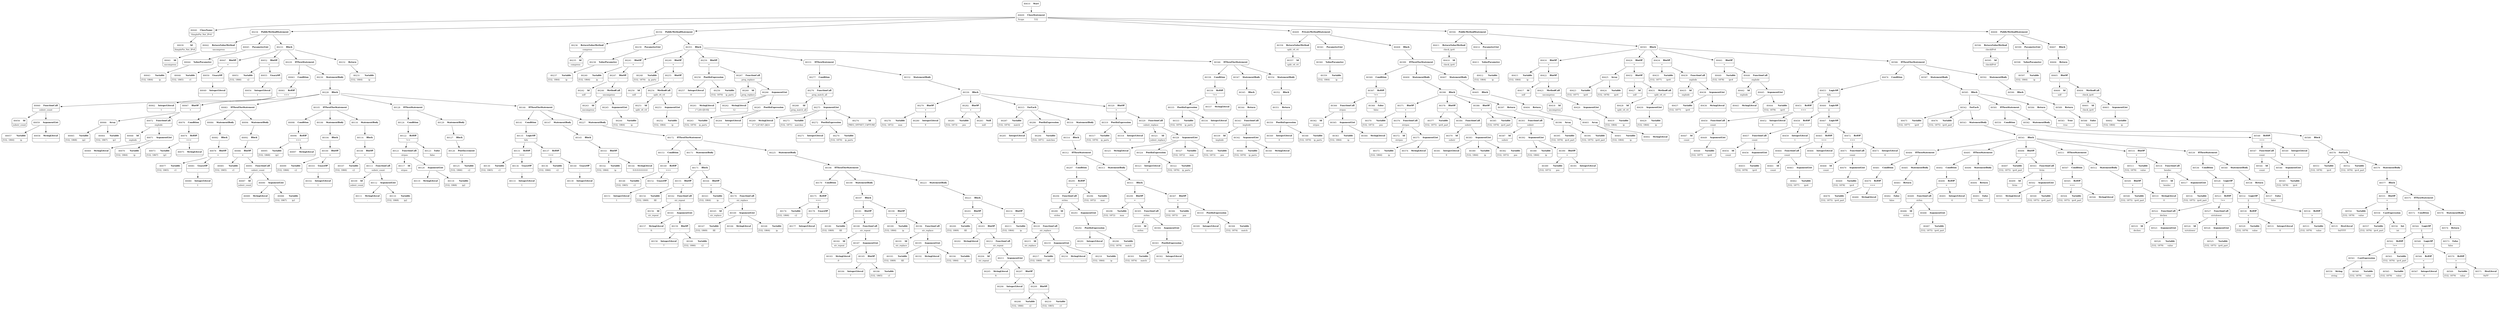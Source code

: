 digraph ast {
node [shape=none];
80039 [label=<<TABLE border='1' cellspacing='0' cellpadding='10' style='rounded' ><TR><TD border='0'>80039</TD><TD border='0'><B>Id</B></TD></TR><HR/><TR><TD border='0' cellpadding='5' colspan='2'>SimplePie_Net_IPv6</TD></TR></TABLE>>];
80041 [label=<<TABLE border='1' cellspacing='0' cellpadding='10' style='rounded' ><TR><TD border='0'>80041</TD><TD border='0'><B>Id</B></TD></TR><HR/><TR><TD border='0' cellpadding='5' colspan='2'>uncompress</TD></TR></TABLE>>];
80040 [label=<<TABLE border='1' cellspacing='0' cellpadding='10' style='rounded' ><TR><TD border='0'>80040</TD><TD border='0'><B>ClassName</B></TD></TR><HR/><TR><TD border='0' cellpadding='5' colspan='2'>SimplePie_Net_IPv6</TD></TR></TABLE>>];
80040 -> 80039 [weight=2];
80043 [label=<<TABLE border='1' cellspacing='0' cellpadding='10' style='rounded' ><TR><TD border='0'>80043</TD><TD border='0'><B>Variable</B></TD></TR><HR/><TR><TD border='0' cellpadding='5'>(532, 1864)</TD><TD border='0' cellpadding='5'>ip</TD></TR></TABLE>>];
80042 [label=<<TABLE border='1' cellspacing='0' cellpadding='10' style='rounded' ><TR><TD border='0'>80042</TD><TD border='0'><B>ReturnValueMethod</B></TD></TR><HR/><TR><TD border='0' cellpadding='5' colspan='2'>uncompress</TD></TR></TABLE>>];
80042 -> 80041 [weight=2];
80045 [label=<<TABLE border='1' cellspacing='0' cellpadding='10' style='rounded' ><TR><TD border='0'>80045</TD><TD border='0'><B>ParameterList</B></TD></TR></TABLE>>];
80045 -> 80044 [weight=2];
80044 [label=<<TABLE border='1' cellspacing='0' cellpadding='10' style='rounded' ><TR><TD border='0'>80044</TD><TD border='0'><B>ValueParameter</B></TD></TR></TABLE>>];
80044 -> 80043 [weight=2];
80047 [label=<<TABLE border='1' cellspacing='0' cellpadding='10' style='rounded' ><TR><TD border='0'>80047</TD><TD border='0'><B>BinOP</B></TD></TR><HR/><TR><TD border='0' cellpadding='5' colspan='2'>=</TD></TR></TABLE>>];
80047 -> 80046 [weight=2];
80047 -> 80050 [weight=2];
80046 [label=<<TABLE border='1' cellspacing='0' cellpadding='10' style='rounded' ><TR><TD border='0'>80046</TD><TD border='0'><B>Variable</B></TD></TR><HR/><TR><TD border='0' cellpadding='5'>(532, 1865)</TD><TD border='0' cellpadding='5'>c1</TD></TR></TABLE>>];
80049 [label=<<TABLE border='1' cellspacing='0' cellpadding='10' style='rounded' ><TR><TD border='0'>80049</TD><TD border='0'><B>IntegerLiteral</B></TD></TR><HR/><TR><TD border='0' cellpadding='5' colspan='2'>1</TD></TR></TABLE>>];
80051 [label=<<TABLE border='1' cellspacing='0' cellpadding='10' style='rounded' ><TR><TD border='0'>80051</TD><TD border='0'><B>Variable</B></TD></TR><HR/><TR><TD border='0' cellpadding='5'>(532, 1866)</TD><TD border='0' cellpadding='5'>c2</TD></TR></TABLE>>];
80050 [label=<<TABLE border='1' cellspacing='0' cellpadding='10' style='rounded' ><TR><TD border='0'>80050</TD><TD border='0'><B>UnaryOP</B></TD></TR><HR/><TR><TD border='0' cellpadding='5' colspan='2'>-</TD></TR></TABLE>>];
80050 -> 80049 [weight=2];
80052 [label=<<TABLE border='1' cellspacing='0' cellpadding='10' style='rounded' ><TR><TD border='0'>80052</TD><TD border='0'><B>BinOP</B></TD></TR><HR/><TR><TD border='0' cellpadding='5' colspan='2'>=</TD></TR></TABLE>>];
80052 -> 80051 [weight=2];
80052 -> 80055 [weight=2];
80055 [label=<<TABLE border='1' cellspacing='0' cellpadding='10' style='rounded' ><TR><TD border='0'>80055</TD><TD border='0'><B>UnaryOP</B></TD></TR><HR/><TR><TD border='0' cellpadding='5' colspan='2'>-</TD></TR></TABLE>>];
80055 -> 80054 [weight=2];
80054 [label=<<TABLE border='1' cellspacing='0' cellpadding='10' style='rounded' ><TR><TD border='0'>80054</TD><TD border='0'><B>IntegerLiteral</B></TD></TR><HR/><TR><TD border='0' cellpadding='5' colspan='2'>1</TD></TR></TABLE>>];
80057 [label=<<TABLE border='1' cellspacing='0' cellpadding='10' style='rounded' ><TR><TD border='0'>80057</TD><TD border='0'><B>Variable</B></TD></TR><HR/><TR><TD border='0' cellpadding='5'>(532, 1864)</TD><TD border='0' cellpadding='5'>ip</TD></TR></TABLE>>];
80056 [label=<<TABLE border='1' cellspacing='0' cellpadding='10' style='rounded' ><TR><TD border='0'>80056</TD><TD border='0'><B>Id</B></TD></TR><HR/><TR><TD border='0' cellpadding='5' colspan='2'>substr_count</TD></TR></TABLE>>];
80059 [label=<<TABLE border='1' cellspacing='0' cellpadding='10' style='rounded' ><TR><TD border='0'>80059</TD><TD border='0'><B>ArgumentList</B></TD></TR></TABLE>>];
80059 -> 80057 [weight=2];
80059 -> 80058 [weight=2];
80058 [label=<<TABLE border='1' cellspacing='0' cellpadding='10' style='rounded' ><TR><TD border='0'>80058</TD><TD border='0'><B>StringLiteral</B></TD></TR><HR/><TR><TD border='0' cellpadding='5' colspan='2'>::</TD></TR></TABLE>>];
80061 [label=<<TABLE border='1' cellspacing='0' cellpadding='10' style='rounded' ><TR><TD border='0'>80061</TD><TD border='0'><B>RelOP</B></TD></TR><HR/><TR><TD border='0' cellpadding='5' colspan='2'>===</TD></TR></TABLE>>];
80061 -> 80060 [weight=2];
80061 -> 80062 [weight=2];
80060 [label=<<TABLE border='1' cellspacing='0' cellpadding='10' style='rounded' ><TR><TD border='0'>80060</TD><TD border='0'><B>FunctionCall</B></TD></TR><HR/><TR><TD border='0' cellpadding='5' colspan='2'>substr_count</TD></TR></TABLE>>];
80060 -> 80056 [weight=2];
80060 -> 80059 [weight=2];
80063 [label=<<TABLE border='1' cellspacing='0' cellpadding='10' style='rounded' ><TR><TD border='0'>80063</TD><TD border='0'><B>Condition</B></TD></TR></TABLE>>];
80063 -> 80061 [weight=2];
80062 [label=<<TABLE border='1' cellspacing='0' cellpadding='10' style='rounded' ><TR><TD border='0'>80062</TD><TD border='0'><B>IntegerLiteral</B></TD></TR><HR/><TR><TD border='0' cellpadding='5' colspan='2'>1</TD></TR></TABLE>>];
80065 [label=<<TABLE border='1' cellspacing='0' cellpadding='10' style='rounded' ><TR><TD border='0'>80065</TD><TD border='0'><B>Variable</B></TD></TR><HR/><TR><TD border='0' cellpadding='5'>(532, 1868)</TD><TD border='0' cellpadding='5'>ip2</TD></TR></TABLE>>];
80064 [label=<<TABLE border='1' cellspacing='0' cellpadding='10' style='rounded' ><TR><TD border='0'>80064</TD><TD border='0'><B>Variable</B></TD></TR><HR/><TR><TD border='0' cellpadding='5'>(532, 1867)</TD><TD border='0' cellpadding='5'>ip1</TD></TR></TABLE>>];
80067 [label=<<TABLE border='1' cellspacing='0' cellpadding='10' style='rounded' ><TR><TD border='0'>80067</TD><TD border='0'><B>BinOP</B></TD></TR><HR/><TR><TD border='0' cellpadding='5' colspan='2'>=</TD></TR></TABLE>>];
80067 -> 80066 [weight=2];
80067 -> 80072 [weight=2];
80066 [label=<<TABLE border='1' cellspacing='0' cellpadding='10' style='rounded' ><TR><TD border='0'>80066</TD><TD border='0'><B>Array</B></TD></TR></TABLE>>];
80066 -> 80064 [weight=2];
80066 -> 80065 [weight=2];
80069 [label=<<TABLE border='1' cellspacing='0' cellpadding='10' style='rounded' ><TR><TD border='0'>80069</TD><TD border='0'><B>StringLiteral</B></TD></TR><HR/><TR><TD border='0' cellpadding='5' colspan='2'>::</TD></TR></TABLE>>];
80068 [label=<<TABLE border='1' cellspacing='0' cellpadding='10' style='rounded' ><TR><TD border='0'>80068</TD><TD border='0'><B>Id</B></TD></TR><HR/><TR><TD border='0' cellpadding='5' colspan='2'>explode</TD></TR></TABLE>>];
80071 [label=<<TABLE border='1' cellspacing='0' cellpadding='10' style='rounded' ><TR><TD border='0'>80071</TD><TD border='0'><B>ArgumentList</B></TD></TR></TABLE>>];
80071 -> 80069 [weight=2];
80071 -> 80070 [weight=2];
80070 [label=<<TABLE border='1' cellspacing='0' cellpadding='10' style='rounded' ><TR><TD border='0'>80070</TD><TD border='0'><B>Variable</B></TD></TR><HR/><TR><TD border='0' cellpadding='5'>(532, 1864)</TD><TD border='0' cellpadding='5'>ip</TD></TR></TABLE>>];
80073 [label=<<TABLE border='1' cellspacing='0' cellpadding='10' style='rounded' ><TR><TD border='0'>80073</TD><TD border='0'><B>Variable</B></TD></TR><HR/><TR><TD border='0' cellpadding='5'>(532, 1867)</TD><TD border='0' cellpadding='5'>ip1</TD></TR></TABLE>>];
80072 [label=<<TABLE border='1' cellspacing='0' cellpadding='10' style='rounded' ><TR><TD border='0'>80072</TD><TD border='0'><B>FunctionCall</B></TD></TR><HR/><TR><TD border='0' cellpadding='5' colspan='2'>explode</TD></TR></TABLE>>];
80072 -> 80068 [weight=2];
80072 -> 80071 [weight=2];
80075 [label=<<TABLE border='1' cellspacing='0' cellpadding='10' style='rounded' ><TR><TD border='0'>80075</TD><TD border='0'><B>StringLiteral</B></TD></TR><HR/><TR><TD border='0' cellpadding='5' colspan='2'></TD></TR></TABLE>>];
80074 [label=<<TABLE border='1' cellspacing='0' cellpadding='10' style='rounded' ><TR><TD border='0'>80074</TD><TD border='0'><B>RelOP</B></TD></TR><HR/><TR><TD border='0' cellpadding='5' colspan='2'>===</TD></TR></TABLE>>];
80074 -> 80073 [weight=2];
80074 -> 80075 [weight=2];
80077 [label=<<TABLE border='1' cellspacing='0' cellpadding='10' style='rounded' ><TR><TD border='0'>80077</TD><TD border='0'><B>Variable</B></TD></TR><HR/><TR><TD border='0' cellpadding='5'>(532, 1865)</TD><TD border='0' cellpadding='5'>c1</TD></TR></TABLE>>];
80076 [label=<<TABLE border='1' cellspacing='0' cellpadding='10' style='rounded' ><TR><TD border='0'>80076</TD><TD border='0'><B>Condition</B></TD></TR></TABLE>>];
80076 -> 80074 [weight=2];
80078 [label=<<TABLE border='1' cellspacing='0' cellpadding='10' style='rounded' ><TR><TD border='0'>80078</TD><TD border='0'><B>BinOP</B></TD></TR><HR/><TR><TD border='0' cellpadding='5' colspan='2'>=</TD></TR></TABLE>>];
80078 -> 80077 [weight=2];
80078 -> 80081 [weight=2];
80081 [label=<<TABLE border='1' cellspacing='0' cellpadding='10' style='rounded' ><TR><TD border='0'>80081</TD><TD border='0'><B>UnaryOP</B></TD></TR><HR/><TR><TD border='0' cellpadding='5' colspan='2'>-</TD></TR></TABLE>>];
80081 -> 80080 [weight=2];
80080 [label=<<TABLE border='1' cellspacing='0' cellpadding='10' style='rounded' ><TR><TD border='0'>80080</TD><TD border='0'><B>IntegerLiteral</B></TD></TR><HR/><TR><TD border='0' cellpadding='5' colspan='2'>1</TD></TR></TABLE>>];
80083 [label=<<TABLE border='1' cellspacing='0' cellpadding='10' style='rounded' ><TR><TD border='0'>80083</TD><TD border='0'><B>IfThenElseStatement</B></TD></TR></TABLE>>];
80083 -> 80076 [weight=2];
80083 -> 80084 [weight=2];
80083 -> 80094 [weight=2];
80082 [label=<<TABLE border='1' cellspacing='0' cellpadding='10' style='rounded' ><TR><TD border='0'>80082</TD><TD border='0'><B>Block</B></TD></TR></TABLE>>];
80082 -> 80078 [weight=2];
80085 [label=<<TABLE border='1' cellspacing='0' cellpadding='10' style='rounded' ><TR><TD border='0'>80085</TD><TD border='0'><B>Variable</B></TD></TR><HR/><TR><TD border='0' cellpadding='5'>(532, 1865)</TD><TD border='0' cellpadding='5'>c1</TD></TR></TABLE>>];
80084 [label=<<TABLE border='1' cellspacing='0' cellpadding='10' style='rounded' ><TR><TD border='0'>80084</TD><TD border='0'><B>StatementBody</B></TD></TR></TABLE>>];
80084 -> 80082 [weight=2];
80087 [label=<<TABLE border='1' cellspacing='0' cellpadding='10' style='rounded' ><TR><TD border='0'>80087</TD><TD border='0'><B>Id</B></TD></TR><HR/><TR><TD border='0' cellpadding='5' colspan='2'>substr_count</TD></TR></TABLE>>];
80086 [label=<<TABLE border='1' cellspacing='0' cellpadding='10' style='rounded' ><TR><TD border='0'>80086</TD><TD border='0'><B>BinOP</B></TD></TR><HR/><TR><TD border='0' cellpadding='5' colspan='2'>=</TD></TR></TABLE>>];
80086 -> 80085 [weight=2];
80086 -> 80091 [weight=2];
80089 [label=<<TABLE border='1' cellspacing='0' cellpadding='10' style='rounded' ><TR><TD border='0'>80089</TD><TD border='0'><B>StringLiteral</B></TD></TR><HR/><TR><TD border='0' cellpadding='5' colspan='2'>:</TD></TR></TABLE>>];
80088 [label=<<TABLE border='1' cellspacing='0' cellpadding='10' style='rounded' ><TR><TD border='0'>80088</TD><TD border='0'><B>Variable</B></TD></TR><HR/><TR><TD border='0' cellpadding='5'>(532, 1867)</TD><TD border='0' cellpadding='5'>ip1</TD></TR></TABLE>>];
80091 [label=<<TABLE border='1' cellspacing='0' cellpadding='10' style='rounded' ><TR><TD border='0'>80091</TD><TD border='0'><B>FunctionCall</B></TD></TR><HR/><TR><TD border='0' cellpadding='5' colspan='2'>substr_count</TD></TR></TABLE>>];
80091 -> 80087 [weight=2];
80091 -> 80090 [weight=2];
80090 [label=<<TABLE border='1' cellspacing='0' cellpadding='10' style='rounded' ><TR><TD border='0'>80090</TD><TD border='0'><B>ArgumentList</B></TD></TR></TABLE>>];
80090 -> 80088 [weight=2];
80090 -> 80089 [weight=2];
80092 [label=<<TABLE border='1' cellspacing='0' cellpadding='10' style='rounded' ><TR><TD border='0'>80092</TD><TD border='0'><B>Block</B></TD></TR></TABLE>>];
80092 -> 80086 [weight=2];
80095 [label=<<TABLE border='1' cellspacing='0' cellpadding='10' style='rounded' ><TR><TD border='0'>80095</TD><TD border='0'><B>Variable</B></TD></TR><HR/><TR><TD border='0' cellpadding='5'>(532, 1868)</TD><TD border='0' cellpadding='5'>ip2</TD></TR></TABLE>>];
80094 [label=<<TABLE border='1' cellspacing='0' cellpadding='10' style='rounded' ><TR><TD border='0'>80094</TD><TD border='0'><B>StatementBody</B></TD></TR></TABLE>>];
80094 -> 80092 [weight=2];
80097 [label=<<TABLE border='1' cellspacing='0' cellpadding='10' style='rounded' ><TR><TD border='0'>80097</TD><TD border='0'><B>StringLiteral</B></TD></TR><HR/><TR><TD border='0' cellpadding='5' colspan='2'></TD></TR></TABLE>>];
80096 [label=<<TABLE border='1' cellspacing='0' cellpadding='10' style='rounded' ><TR><TD border='0'>80096</TD><TD border='0'><B>RelOP</B></TD></TR><HR/><TR><TD border='0' cellpadding='5' colspan='2'>===</TD></TR></TABLE>>];
80096 -> 80095 [weight=2];
80096 -> 80097 [weight=2];
80099 [label=<<TABLE border='1' cellspacing='0' cellpadding='10' style='rounded' ><TR><TD border='0'>80099</TD><TD border='0'><B>Variable</B></TD></TR><HR/><TR><TD border='0' cellpadding='5'>(532, 1866)</TD><TD border='0' cellpadding='5'>c2</TD></TR></TABLE>>];
80098 [label=<<TABLE border='1' cellspacing='0' cellpadding='10' style='rounded' ><TR><TD border='0'>80098</TD><TD border='0'><B>Condition</B></TD></TR></TABLE>>];
80098 -> 80096 [weight=2];
80100 [label=<<TABLE border='1' cellspacing='0' cellpadding='10' style='rounded' ><TR><TD border='0'>80100</TD><TD border='0'><B>BinOP</B></TD></TR><HR/><TR><TD border='0' cellpadding='5' colspan='2'>=</TD></TR></TABLE>>];
80100 -> 80099 [weight=2];
80100 -> 80103 [weight=2];
80103 [label=<<TABLE border='1' cellspacing='0' cellpadding='10' style='rounded' ><TR><TD border='0'>80103</TD><TD border='0'><B>UnaryOP</B></TD></TR><HR/><TR><TD border='0' cellpadding='5' colspan='2'>-</TD></TR></TABLE>>];
80103 -> 80102 [weight=2];
80102 [label=<<TABLE border='1' cellspacing='0' cellpadding='10' style='rounded' ><TR><TD border='0'>80102</TD><TD border='0'><B>IntegerLiteral</B></TD></TR><HR/><TR><TD border='0' cellpadding='5' colspan='2'>1</TD></TR></TABLE>>];
80105 [label=<<TABLE border='1' cellspacing='0' cellpadding='10' style='rounded' ><TR><TD border='0'>80105</TD><TD border='0'><B>IfThenElseStatement</B></TD></TR></TABLE>>];
80105 -> 80098 [weight=2];
80105 -> 80106 [weight=2];
80105 -> 80116 [weight=2];
80104 [label=<<TABLE border='1' cellspacing='0' cellpadding='10' style='rounded' ><TR><TD border='0'>80104</TD><TD border='0'><B>Block</B></TD></TR></TABLE>>];
80104 -> 80100 [weight=2];
80107 [label=<<TABLE border='1' cellspacing='0' cellpadding='10' style='rounded' ><TR><TD border='0'>80107</TD><TD border='0'><B>Variable</B></TD></TR><HR/><TR><TD border='0' cellpadding='5'>(532, 1866)</TD><TD border='0' cellpadding='5'>c2</TD></TR></TABLE>>];
80106 [label=<<TABLE border='1' cellspacing='0' cellpadding='10' style='rounded' ><TR><TD border='0'>80106</TD><TD border='0'><B>StatementBody</B></TD></TR></TABLE>>];
80106 -> 80104 [weight=2];
80109 [label=<<TABLE border='1' cellspacing='0' cellpadding='10' style='rounded' ><TR><TD border='0'>80109</TD><TD border='0'><B>Id</B></TD></TR><HR/><TR><TD border='0' cellpadding='5' colspan='2'>substr_count</TD></TR></TABLE>>];
80108 [label=<<TABLE border='1' cellspacing='0' cellpadding='10' style='rounded' ><TR><TD border='0'>80108</TD><TD border='0'><B>BinOP</B></TD></TR><HR/><TR><TD border='0' cellpadding='5' colspan='2'>=</TD></TR></TABLE>>];
80108 -> 80107 [weight=2];
80108 -> 80113 [weight=2];
80111 [label=<<TABLE border='1' cellspacing='0' cellpadding='10' style='rounded' ><TR><TD border='0'>80111</TD><TD border='0'><B>StringLiteral</B></TD></TR><HR/><TR><TD border='0' cellpadding='5' colspan='2'>:</TD></TR></TABLE>>];
80110 [label=<<TABLE border='1' cellspacing='0' cellpadding='10' style='rounded' ><TR><TD border='0'>80110</TD><TD border='0'><B>Variable</B></TD></TR><HR/><TR><TD border='0' cellpadding='5'>(532, 1868)</TD><TD border='0' cellpadding='5'>ip2</TD></TR></TABLE>>];
80113 [label=<<TABLE border='1' cellspacing='0' cellpadding='10' style='rounded' ><TR><TD border='0'>80113</TD><TD border='0'><B>FunctionCall</B></TD></TR><HR/><TR><TD border='0' cellpadding='5' colspan='2'>substr_count</TD></TR></TABLE>>];
80113 -> 80109 [weight=2];
80113 -> 80112 [weight=2];
80112 [label=<<TABLE border='1' cellspacing='0' cellpadding='10' style='rounded' ><TR><TD border='0'>80112</TD><TD border='0'><B>ArgumentList</B></TD></TR></TABLE>>];
80112 -> 80110 [weight=2];
80112 -> 80111 [weight=2];
80114 [label=<<TABLE border='1' cellspacing='0' cellpadding='10' style='rounded' ><TR><TD border='0'>80114</TD><TD border='0'><B>Block</B></TD></TR></TABLE>>];
80114 -> 80108 [weight=2];
80117 [label=<<TABLE border='1' cellspacing='0' cellpadding='10' style='rounded' ><TR><TD border='0'>80117</TD><TD border='0'><B>Id</B></TD></TR><HR/><TR><TD border='0' cellpadding='5' colspan='2'>strpos</TD></TR></TABLE>>];
80116 [label=<<TABLE border='1' cellspacing='0' cellpadding='10' style='rounded' ><TR><TD border='0'>80116</TD><TD border='0'><B>StatementBody</B></TD></TR></TABLE>>];
80116 -> 80114 [weight=2];
80119 [label=<<TABLE border='1' cellspacing='0' cellpadding='10' style='rounded' ><TR><TD border='0'>80119</TD><TD border='0'><B>StringLiteral</B></TD></TR><HR/><TR><TD border='0' cellpadding='5' colspan='2'>.</TD></TR></TABLE>>];
80118 [label=<<TABLE border='1' cellspacing='0' cellpadding='10' style='rounded' ><TR><TD border='0'>80118</TD><TD border='0'><B>Variable</B></TD></TR><HR/><TR><TD border='0' cellpadding='5'>(532, 1868)</TD><TD border='0' cellpadding='5'>ip2</TD></TR></TABLE>>];
80121 [label=<<TABLE border='1' cellspacing='0' cellpadding='10' style='rounded' ><TR><TD border='0'>80121</TD><TD border='0'><B>FunctionCall</B></TD></TR><HR/><TR><TD border='0' cellpadding='5' colspan='2'>strpos</TD></TR></TABLE>>];
80121 -> 80117 [weight=2];
80121 -> 80120 [weight=2];
80120 [label=<<TABLE border='1' cellspacing='0' cellpadding='10' style='rounded' ><TR><TD border='0'>80120</TD><TD border='0'><B>ArgumentList</B></TD></TR></TABLE>>];
80120 -> 80118 [weight=2];
80120 -> 80119 [weight=2];
80123 [label=<<TABLE border='1' cellspacing='0' cellpadding='10' style='rounded' ><TR><TD border='0'>80123</TD><TD border='0'><B>False</B></TD></TR><HR/><TR><TD border='0' cellpadding='5' colspan='2'>false</TD></TR></TABLE>>];
80122 [label=<<TABLE border='1' cellspacing='0' cellpadding='10' style='rounded' ><TR><TD border='0'>80122</TD><TD border='0'><B>RelOP</B></TD></TR><HR/><TR><TD border='0' cellpadding='5' colspan='2'>!==</TD></TR></TABLE>>];
80122 -> 80121 [weight=2];
80122 -> 80123 [weight=2];
80125 [label=<<TABLE border='1' cellspacing='0' cellpadding='10' style='rounded' ><TR><TD border='0'>80125</TD><TD border='0'><B>Variable</B></TD></TR><HR/><TR><TD border='0' cellpadding='5'>(532, 1866)</TD><TD border='0' cellpadding='5'>c2</TD></TR></TABLE>>];
80124 [label=<<TABLE border='1' cellspacing='0' cellpadding='10' style='rounded' ><TR><TD border='0'>80124</TD><TD border='0'><B>Condition</B></TD></TR></TABLE>>];
80124 -> 80122 [weight=2];
80127 [label=<<TABLE border='1' cellspacing='0' cellpadding='10' style='rounded' ><TR><TD border='0'>80127</TD><TD border='0'><B>Block</B></TD></TR></TABLE>>];
80127 -> 80126 [weight=2];
80126 [label=<<TABLE border='1' cellspacing='0' cellpadding='10' style='rounded' ><TR><TD border='0'>80126</TD><TD border='0'><B>PostIncrement</B></TD></TR><HR/><TR><TD border='0' cellpadding='5' colspan='2'>++</TD></TR></TABLE>>];
80126 -> 80125 [weight=2];
80129 [label=<<TABLE border='1' cellspacing='0' cellpadding='10' style='rounded' ><TR><TD border='0'>80129</TD><TD border='0'><B>StatementBody</B></TD></TR></TABLE>>];
80129 -> 80127 [weight=2];
80128 [label=<<TABLE border='1' cellspacing='0' cellpadding='10' style='rounded' ><TR><TD border='0'>80128</TD><TD border='0'><B>IfThenStatement</B></TD></TR></TABLE>>];
80128 -> 80124 [weight=2];
80128 -> 80129 [weight=2];
80131 [label=<<TABLE border='1' cellspacing='0' cellpadding='10' style='rounded' ><TR><TD border='0'>80131</TD><TD border='0'><B>RelOP</B></TD></TR><HR/><TR><TD border='0' cellpadding='5' colspan='2'>===</TD></TR></TABLE>>];
80131 -> 80130 [weight=2];
80131 -> 80134 [weight=2];
80130 [label=<<TABLE border='1' cellspacing='0' cellpadding='10' style='rounded' ><TR><TD border='0'>80130</TD><TD border='0'><B>Variable</B></TD></TR><HR/><TR><TD border='0' cellpadding='5'>(532, 1865)</TD><TD border='0' cellpadding='5'>c1</TD></TR></TABLE>>];
80133 [label=<<TABLE border='1' cellspacing='0' cellpadding='10' style='rounded' ><TR><TD border='0'>80133</TD><TD border='0'><B>IntegerLiteral</B></TD></TR><HR/><TR><TD border='0' cellpadding='5' colspan='2'>1</TD></TR></TABLE>>];
80135 [label=<<TABLE border='1' cellspacing='0' cellpadding='10' style='rounded' ><TR><TD border='0'>80135</TD><TD border='0'><B>LogicOP</B></TD></TR><HR/><TR><TD border='0' cellpadding='5' colspan='2'>&amp;&amp;</TD></TR></TABLE>>];
80135 -> 80131 [weight=2];
80135 -> 80137 [weight=2];
80134 [label=<<TABLE border='1' cellspacing='0' cellpadding='10' style='rounded' ><TR><TD border='0'>80134</TD><TD border='0'><B>UnaryOP</B></TD></TR><HR/><TR><TD border='0' cellpadding='5' colspan='2'>-</TD></TR></TABLE>>];
80134 -> 80133 [weight=2];
80137 [label=<<TABLE border='1' cellspacing='0' cellpadding='10' style='rounded' ><TR><TD border='0'>80137</TD><TD border='0'><B>RelOP</B></TD></TR><HR/><TR><TD border='0' cellpadding='5' colspan='2'>===</TD></TR></TABLE>>];
80137 -> 80136 [weight=2];
80137 -> 80140 [weight=2];
80136 [label=<<TABLE border='1' cellspacing='0' cellpadding='10' style='rounded' ><TR><TD border='0'>80136</TD><TD border='0'><B>Variable</B></TD></TR><HR/><TR><TD border='0' cellpadding='5'>(532, 1866)</TD><TD border='0' cellpadding='5'>c2</TD></TR></TABLE>>];
80139 [label=<<TABLE border='1' cellspacing='0' cellpadding='10' style='rounded' ><TR><TD border='0'>80139</TD><TD border='0'><B>IntegerLiteral</B></TD></TR><HR/><TR><TD border='0' cellpadding='5' colspan='2'>1</TD></TR></TABLE>>];
80141 [label=<<TABLE border='1' cellspacing='0' cellpadding='10' style='rounded' ><TR><TD border='0'>80141</TD><TD border='0'><B>Condition</B></TD></TR></TABLE>>];
80141 -> 80135 [weight=2];
80140 [label=<<TABLE border='1' cellspacing='0' cellpadding='10' style='rounded' ><TR><TD border='0'>80140</TD><TD border='0'><B>UnaryOP</B></TD></TR><HR/><TR><TD border='0' cellpadding='5' colspan='2'>-</TD></TR></TABLE>>];
80140 -> 80139 [weight=2];
80143 [label=<<TABLE border='1' cellspacing='0' cellpadding='10' style='rounded' ><TR><TD border='0'>80143</TD><TD border='0'><B>BinOP</B></TD></TR><HR/><TR><TD border='0' cellpadding='5' colspan='2'>=</TD></TR></TABLE>>];
80143 -> 80142 [weight=2];
80143 -> 80144 [weight=2];
80142 [label=<<TABLE border='1' cellspacing='0' cellpadding='10' style='rounded' ><TR><TD border='0'>80142</TD><TD border='0'><B>Variable</B></TD></TR><HR/><TR><TD border='0' cellpadding='5'>(532, 1864)</TD><TD border='0' cellpadding='5'>ip</TD></TR></TABLE>>];
80145 [label=<<TABLE border='1' cellspacing='0' cellpadding='10' style='rounded' ><TR><TD border='0'>80145</TD><TD border='0'><B>Block</B></TD></TR></TABLE>>];
80145 -> 80143 [weight=2];
80144 [label=<<TABLE border='1' cellspacing='0' cellpadding='10' style='rounded' ><TR><TD border='0'>80144</TD><TD border='0'><B>StringLiteral</B></TD></TR><HR/><TR><TD border='0' cellpadding='5' colspan='2'>0:0:0:0:0:0:0:0</TD></TR></TABLE>>];
80147 [label=<<TABLE border='1' cellspacing='0' cellpadding='10' style='rounded' ><TR><TD border='0'>80147</TD><TD border='0'><B>StatementBody</B></TD></TR></TABLE>>];
80147 -> 80145 [weight=2];
80146 [label=<<TABLE border='1' cellspacing='0' cellpadding='10' style='rounded' ><TR><TD border='0'>80146</TD><TD border='0'><B>IfThenElseStatement</B></TD></TR></TABLE>>];
80146 -> 80141 [weight=2];
80146 -> 80147 [weight=2];
80146 -> 80227 [weight=2];
80149 [label=<<TABLE border='1' cellspacing='0' cellpadding='10' style='rounded' ><TR><TD border='0'>80149</TD><TD border='0'><B>RelOP</B></TD></TR><HR/><TR><TD border='0' cellpadding='5' colspan='2'>===</TD></TR></TABLE>>];
80149 -> 80148 [weight=2];
80149 -> 80152 [weight=2];
80148 [label=<<TABLE border='1' cellspacing='0' cellpadding='10' style='rounded' ><TR><TD border='0'>80148</TD><TD border='0'><B>Variable</B></TD></TR><HR/><TR><TD border='0' cellpadding='5'>(532, 1865)</TD><TD border='0' cellpadding='5'>c1</TD></TR></TABLE>>];
80151 [label=<<TABLE border='1' cellspacing='0' cellpadding='10' style='rounded' ><TR><TD border='0'>80151</TD><TD border='0'><B>IntegerLiteral</B></TD></TR><HR/><TR><TD border='0' cellpadding='5' colspan='2'>1</TD></TR></TABLE>>];
80153 [label=<<TABLE border='1' cellspacing='0' cellpadding='10' style='rounded' ><TR><TD border='0'>80153</TD><TD border='0'><B>Condition</B></TD></TR></TABLE>>];
80153 -> 80149 [weight=2];
80152 [label=<<TABLE border='1' cellspacing='0' cellpadding='10' style='rounded' ><TR><TD border='0'>80152</TD><TD border='0'><B>UnaryOP</B></TD></TR><HR/><TR><TD border='0' cellpadding='5' colspan='2'>-</TD></TR></TABLE>>];
80152 -> 80151 [weight=2];
80155 [label=<<TABLE border='1' cellspacing='0' cellpadding='10' style='rounded' ><TR><TD border='0'>80155</TD><TD border='0'><B>BinOP</B></TD></TR><HR/><TR><TD border='0' cellpadding='5' colspan='2'>=</TD></TR></TABLE>>];
80155 -> 80154 [weight=2];
80155 -> 80162 [weight=2];
80154 [label=<<TABLE border='1' cellspacing='0' cellpadding='10' style='rounded' ><TR><TD border='0'>80154</TD><TD border='0'><B>Variable</B></TD></TR><HR/><TR><TD border='0' cellpadding='5'>(532, 1869)</TD><TD border='0' cellpadding='5'>fill</TD></TR></TABLE>>];
80157 [label=<<TABLE border='1' cellspacing='0' cellpadding='10' style='rounded' ><TR><TD border='0'>80157</TD><TD border='0'><B>StringLiteral</B></TD></TR><HR/><TR><TD border='0' cellpadding='5' colspan='2'>0:</TD></TR></TABLE>>];
80156 [label=<<TABLE border='1' cellspacing='0' cellpadding='10' style='rounded' ><TR><TD border='0'>80156</TD><TD border='0'><B>Id</B></TD></TR><HR/><TR><TD border='0' cellpadding='5' colspan='2'>str_repeat</TD></TR></TABLE>>];
80159 [label=<<TABLE border='1' cellspacing='0' cellpadding='10' style='rounded' ><TR><TD border='0'>80159</TD><TD border='0'><B>BinOP</B></TD></TR><HR/><TR><TD border='0' cellpadding='5' colspan='2'>-</TD></TR></TABLE>>];
80159 -> 80158 [weight=2];
80159 -> 80160 [weight=2];
80158 [label=<<TABLE border='1' cellspacing='0' cellpadding='10' style='rounded' ><TR><TD border='0'>80158</TD><TD border='0'><B>IntegerLiteral</B></TD></TR><HR/><TR><TD border='0' cellpadding='5' colspan='2'>7</TD></TR></TABLE>>];
80161 [label=<<TABLE border='1' cellspacing='0' cellpadding='10' style='rounded' ><TR><TD border='0'>80161</TD><TD border='0'><B>ArgumentList</B></TD></TR></TABLE>>];
80161 -> 80157 [weight=2];
80161 -> 80159 [weight=2];
80160 [label=<<TABLE border='1' cellspacing='0' cellpadding='10' style='rounded' ><TR><TD border='0'>80160</TD><TD border='0'><B>Variable</B></TD></TR><HR/><TR><TD border='0' cellpadding='5'>(532, 1866)</TD><TD border='0' cellpadding='5'>c2</TD></TR></TABLE>>];
80163 [label=<<TABLE border='1' cellspacing='0' cellpadding='10' style='rounded' ><TR><TD border='0'>80163</TD><TD border='0'><B>Variable</B></TD></TR><HR/><TR><TD border='0' cellpadding='5'>(532, 1864)</TD><TD border='0' cellpadding='5'>ip</TD></TR></TABLE>>];
80162 [label=<<TABLE border='1' cellspacing='0' cellpadding='10' style='rounded' ><TR><TD border='0'>80162</TD><TD border='0'><B>FunctionCall</B></TD></TR><HR/><TR><TD border='0' cellpadding='5' colspan='2'>str_repeat</TD></TR></TABLE>>];
80162 -> 80156 [weight=2];
80162 -> 80161 [weight=2];
80165 [label=<<TABLE border='1' cellspacing='0' cellpadding='10' style='rounded' ><TR><TD border='0'>80165</TD><TD border='0'><B>Id</B></TD></TR><HR/><TR><TD border='0' cellpadding='5' colspan='2'>str_replace</TD></TR></TABLE>>];
80164 [label=<<TABLE border='1' cellspacing='0' cellpadding='10' style='rounded' ><TR><TD border='0'>80164</TD><TD border='0'><B>BinOP</B></TD></TR><HR/><TR><TD border='0' cellpadding='5' colspan='2'>=</TD></TR></TABLE>>];
80164 -> 80163 [weight=2];
80164 -> 80170 [weight=2];
80167 [label=<<TABLE border='1' cellspacing='0' cellpadding='10' style='rounded' ><TR><TD border='0'>80167</TD><TD border='0'><B>Variable</B></TD></TR><HR/><TR><TD border='0' cellpadding='5'>(532, 1869)</TD><TD border='0' cellpadding='5'>fill</TD></TR></TABLE>>];
80166 [label=<<TABLE border='1' cellspacing='0' cellpadding='10' style='rounded' ><TR><TD border='0'>80166</TD><TD border='0'><B>StringLiteral</B></TD></TR><HR/><TR><TD border='0' cellpadding='5' colspan='2'>::</TD></TR></TABLE>>];
80169 [label=<<TABLE border='1' cellspacing='0' cellpadding='10' style='rounded' ><TR><TD border='0'>80169</TD><TD border='0'><B>ArgumentList</B></TD></TR></TABLE>>];
80169 -> 80166 [weight=2];
80169 -> 80167 [weight=2];
80169 -> 80168 [weight=2];
80168 [label=<<TABLE border='1' cellspacing='0' cellpadding='10' style='rounded' ><TR><TD border='0'>80168</TD><TD border='0'><B>Variable</B></TD></TR><HR/><TR><TD border='0' cellpadding='5'>(532, 1864)</TD><TD border='0' cellpadding='5'>ip</TD></TR></TABLE>>];
80171 [label=<<TABLE border='1' cellspacing='0' cellpadding='10' style='rounded' ><TR><TD border='0'>80171</TD><TD border='0'><B>Block</B></TD></TR></TABLE>>];
80171 -> 80155 [weight=2];
80171 -> 80164 [weight=2];
80170 [label=<<TABLE border='1' cellspacing='0' cellpadding='10' style='rounded' ><TR><TD border='0'>80170</TD><TD border='0'><B>FunctionCall</B></TD></TR><HR/><TR><TD border='0' cellpadding='5' colspan='2'>str_replace</TD></TR></TABLE>>];
80170 -> 80165 [weight=2];
80170 -> 80169 [weight=2];
80173 [label=<<TABLE border='1' cellspacing='0' cellpadding='10' style='rounded' ><TR><TD border='0'>80173</TD><TD border='0'><B>StatementBody</B></TD></TR></TABLE>>];
80173 -> 80171 [weight=2];
80172 [label=<<TABLE border='1' cellspacing='0' cellpadding='10' style='rounded' ><TR><TD border='0'>80172</TD><TD border='0'><B>IfThenElseStatement</B></TD></TR></TABLE>>];
80172 -> 80153 [weight=2];
80172 -> 80173 [weight=2];
80172 -> 80225 [weight=2];
80175 [label=<<TABLE border='1' cellspacing='0' cellpadding='10' style='rounded' ><TR><TD border='0'>80175</TD><TD border='0'><B>RelOP</B></TD></TR><HR/><TR><TD border='0' cellpadding='5' colspan='2'>===</TD></TR></TABLE>>];
80175 -> 80174 [weight=2];
80175 -> 80178 [weight=2];
80174 [label=<<TABLE border='1' cellspacing='0' cellpadding='10' style='rounded' ><TR><TD border='0'>80174</TD><TD border='0'><B>Variable</B></TD></TR><HR/><TR><TD border='0' cellpadding='5'>(532, 1866)</TD><TD border='0' cellpadding='5'>c2</TD></TR></TABLE>>];
80177 [label=<<TABLE border='1' cellspacing='0' cellpadding='10' style='rounded' ><TR><TD border='0'>80177</TD><TD border='0'><B>IntegerLiteral</B></TD></TR><HR/><TR><TD border='0' cellpadding='5' colspan='2'>1</TD></TR></TABLE>>];
80179 [label=<<TABLE border='1' cellspacing='0' cellpadding='10' style='rounded' ><TR><TD border='0'>80179</TD><TD border='0'><B>Condition</B></TD></TR></TABLE>>];
80179 -> 80175 [weight=2];
80178 [label=<<TABLE border='1' cellspacing='0' cellpadding='10' style='rounded' ><TR><TD border='0'>80178</TD><TD border='0'><B>UnaryOP</B></TD></TR><HR/><TR><TD border='0' cellpadding='5' colspan='2'>-</TD></TR></TABLE>>];
80178 -> 80177 [weight=2];
80181 [label=<<TABLE border='1' cellspacing='0' cellpadding='10' style='rounded' ><TR><TD border='0'>80181</TD><TD border='0'><B>BinOP</B></TD></TR><HR/><TR><TD border='0' cellpadding='5' colspan='2'>=</TD></TR></TABLE>>];
80181 -> 80180 [weight=2];
80181 -> 80188 [weight=2];
80180 [label=<<TABLE border='1' cellspacing='0' cellpadding='10' style='rounded' ><TR><TD border='0'>80180</TD><TD border='0'><B>Variable</B></TD></TR><HR/><TR><TD border='0' cellpadding='5'>(532, 1869)</TD><TD border='0' cellpadding='5'>fill</TD></TR></TABLE>>];
80183 [label=<<TABLE border='1' cellspacing='0' cellpadding='10' style='rounded' ><TR><TD border='0'>80183</TD><TD border='0'><B>StringLiteral</B></TD></TR><HR/><TR><TD border='0' cellpadding='5' colspan='2'>:0</TD></TR></TABLE>>];
80182 [label=<<TABLE border='1' cellspacing='0' cellpadding='10' style='rounded' ><TR><TD border='0'>80182</TD><TD border='0'><B>Id</B></TD></TR><HR/><TR><TD border='0' cellpadding='5' colspan='2'>str_repeat</TD></TR></TABLE>>];
80185 [label=<<TABLE border='1' cellspacing='0' cellpadding='10' style='rounded' ><TR><TD border='0'>80185</TD><TD border='0'><B>BinOP</B></TD></TR><HR/><TR><TD border='0' cellpadding='5' colspan='2'>-</TD></TR></TABLE>>];
80185 -> 80184 [weight=2];
80185 -> 80186 [weight=2];
80184 [label=<<TABLE border='1' cellspacing='0' cellpadding='10' style='rounded' ><TR><TD border='0'>80184</TD><TD border='0'><B>IntegerLiteral</B></TD></TR><HR/><TR><TD border='0' cellpadding='5' colspan='2'>7</TD></TR></TABLE>>];
80187 [label=<<TABLE border='1' cellspacing='0' cellpadding='10' style='rounded' ><TR><TD border='0'>80187</TD><TD border='0'><B>ArgumentList</B></TD></TR></TABLE>>];
80187 -> 80183 [weight=2];
80187 -> 80185 [weight=2];
80186 [label=<<TABLE border='1' cellspacing='0' cellpadding='10' style='rounded' ><TR><TD border='0'>80186</TD><TD border='0'><B>Variable</B></TD></TR><HR/><TR><TD border='0' cellpadding='5'>(532, 1865)</TD><TD border='0' cellpadding='5'>c1</TD></TR></TABLE>>];
80189 [label=<<TABLE border='1' cellspacing='0' cellpadding='10' style='rounded' ><TR><TD border='0'>80189</TD><TD border='0'><B>Variable</B></TD></TR><HR/><TR><TD border='0' cellpadding='5'>(532, 1864)</TD><TD border='0' cellpadding='5'>ip</TD></TR></TABLE>>];
80188 [label=<<TABLE border='1' cellspacing='0' cellpadding='10' style='rounded' ><TR><TD border='0'>80188</TD><TD border='0'><B>FunctionCall</B></TD></TR><HR/><TR><TD border='0' cellpadding='5' colspan='2'>str_repeat</TD></TR></TABLE>>];
80188 -> 80182 [weight=2];
80188 -> 80187 [weight=2];
80191 [label=<<TABLE border='1' cellspacing='0' cellpadding='10' style='rounded' ><TR><TD border='0'>80191</TD><TD border='0'><B>Id</B></TD></TR><HR/><TR><TD border='0' cellpadding='5' colspan='2'>str_replace</TD></TR></TABLE>>];
80190 [label=<<TABLE border='1' cellspacing='0' cellpadding='10' style='rounded' ><TR><TD border='0'>80190</TD><TD border='0'><B>BinOP</B></TD></TR><HR/><TR><TD border='0' cellpadding='5' colspan='2'>=</TD></TR></TABLE>>];
80190 -> 80189 [weight=2];
80190 -> 80196 [weight=2];
80193 [label=<<TABLE border='1' cellspacing='0' cellpadding='10' style='rounded' ><TR><TD border='0'>80193</TD><TD border='0'><B>Variable</B></TD></TR><HR/><TR><TD border='0' cellpadding='5'>(532, 1869)</TD><TD border='0' cellpadding='5'>fill</TD></TR></TABLE>>];
80192 [label=<<TABLE border='1' cellspacing='0' cellpadding='10' style='rounded' ><TR><TD border='0'>80192</TD><TD border='0'><B>StringLiteral</B></TD></TR><HR/><TR><TD border='0' cellpadding='5' colspan='2'>::</TD></TR></TABLE>>];
80195 [label=<<TABLE border='1' cellspacing='0' cellpadding='10' style='rounded' ><TR><TD border='0'>80195</TD><TD border='0'><B>ArgumentList</B></TD></TR></TABLE>>];
80195 -> 80192 [weight=2];
80195 -> 80193 [weight=2];
80195 -> 80194 [weight=2];
80194 [label=<<TABLE border='1' cellspacing='0' cellpadding='10' style='rounded' ><TR><TD border='0'>80194</TD><TD border='0'><B>Variable</B></TD></TR><HR/><TR><TD border='0' cellpadding='5'>(532, 1864)</TD><TD border='0' cellpadding='5'>ip</TD></TR></TABLE>>];
80197 [label=<<TABLE border='1' cellspacing='0' cellpadding='10' style='rounded' ><TR><TD border='0'>80197</TD><TD border='0'><B>Block</B></TD></TR></TABLE>>];
80197 -> 80181 [weight=2];
80197 -> 80190 [weight=2];
80196 [label=<<TABLE border='1' cellspacing='0' cellpadding='10' style='rounded' ><TR><TD border='0'>80196</TD><TD border='0'><B>FunctionCall</B></TD></TR><HR/><TR><TD border='0' cellpadding='5' colspan='2'>str_replace</TD></TR></TABLE>>];
80196 -> 80191 [weight=2];
80196 -> 80195 [weight=2];
80199 [label=<<TABLE border='1' cellspacing='0' cellpadding='10' style='rounded' ><TR><TD border='0'>80199</TD><TD border='0'><B>StatementBody</B></TD></TR></TABLE>>];
80199 -> 80197 [weight=2];
80198 [label=<<TABLE border='1' cellspacing='0' cellpadding='10' style='rounded' ><TR><TD border='0'>80198</TD><TD border='0'><B>IfThenElseStatement</B></TD></TR></TABLE>>];
80198 -> 80179 [weight=2];
80198 -> 80199 [weight=2];
80198 -> 80223 [weight=2];
80201 [label=<<TABLE border='1' cellspacing='0' cellpadding='10' style='rounded' ><TR><TD border='0'>80201</TD><TD border='0'><B>BinOP</B></TD></TR><HR/><TR><TD border='0' cellpadding='5' colspan='2'>=</TD></TR></TABLE>>];
80201 -> 80200 [weight=2];
80201 -> 80203 [weight=2];
80200 [label=<<TABLE border='1' cellspacing='0' cellpadding='10' style='rounded' ><TR><TD border='0'>80200</TD><TD border='0'><B>Variable</B></TD></TR><HR/><TR><TD border='0' cellpadding='5'>(532, 1869)</TD><TD border='0' cellpadding='5'>fill</TD></TR></TABLE>>];
80203 [label=<<TABLE border='1' cellspacing='0' cellpadding='10' style='rounded' ><TR><TD border='0'>80203</TD><TD border='0'><B>BinOP</B></TD></TR><HR/><TR><TD border='0' cellpadding='5' colspan='2'>.</TD></TR></TABLE>>];
80203 -> 80202 [weight=2];
80203 -> 80212 [weight=2];
80202 [label=<<TABLE border='1' cellspacing='0' cellpadding='10' style='rounded' ><TR><TD border='0'>80202</TD><TD border='0'><B>StringLiteral</B></TD></TR><HR/><TR><TD border='0' cellpadding='5' colspan='2'>:</TD></TR></TABLE>>];
80205 [label=<<TABLE border='1' cellspacing='0' cellpadding='10' style='rounded' ><TR><TD border='0'>80205</TD><TD border='0'><B>StringLiteral</B></TD></TR><HR/><TR><TD border='0' cellpadding='5' colspan='2'>0:</TD></TR></TABLE>>];
80204 [label=<<TABLE border='1' cellspacing='0' cellpadding='10' style='rounded' ><TR><TD border='0'>80204</TD><TD border='0'><B>Id</B></TD></TR><HR/><TR><TD border='0' cellpadding='5' colspan='2'>str_repeat</TD></TR></TABLE>>];
80207 [label=<<TABLE border='1' cellspacing='0' cellpadding='10' style='rounded' ><TR><TD border='0'>80207</TD><TD border='0'><B>BinOP</B></TD></TR><HR/><TR><TD border='0' cellpadding='5' colspan='2'>-</TD></TR></TABLE>>];
80207 -> 80206 [weight=2];
80207 -> 80209 [weight=2];
80206 [label=<<TABLE border='1' cellspacing='0' cellpadding='10' style='rounded' ><TR><TD border='0'>80206</TD><TD border='0'><B>IntegerLiteral</B></TD></TR><HR/><TR><TD border='0' cellpadding='5' colspan='2'>6</TD></TR></TABLE>>];
80209 [label=<<TABLE border='1' cellspacing='0' cellpadding='10' style='rounded' ><TR><TD border='0'>80209</TD><TD border='0'><B>BinOP</B></TD></TR><HR/><TR><TD border='0' cellpadding='5' colspan='2'>-</TD></TR></TABLE>>];
80209 -> 80208 [weight=2];
80209 -> 80210 [weight=2];
80208 [label=<<TABLE border='1' cellspacing='0' cellpadding='10' style='rounded' ><TR><TD border='0'>80208</TD><TD border='0'><B>Variable</B></TD></TR><HR/><TR><TD border='0' cellpadding='5'>(532, 1866)</TD><TD border='0' cellpadding='5'>c2</TD></TR></TABLE>>];
80211 [label=<<TABLE border='1' cellspacing='0' cellpadding='10' style='rounded' ><TR><TD border='0'>80211</TD><TD border='0'><B>ArgumentList</B></TD></TR></TABLE>>];
80211 -> 80205 [weight=2];
80211 -> 80207 [weight=2];
80210 [label=<<TABLE border='1' cellspacing='0' cellpadding='10' style='rounded' ><TR><TD border='0'>80210</TD><TD border='0'><B>Variable</B></TD></TR><HR/><TR><TD border='0' cellpadding='5'>(532, 1865)</TD><TD border='0' cellpadding='5'>c1</TD></TR></TABLE>>];
80213 [label=<<TABLE border='1' cellspacing='0' cellpadding='10' style='rounded' ><TR><TD border='0'>80213</TD><TD border='0'><B>Variable</B></TD></TR><HR/><TR><TD border='0' cellpadding='5'>(532, 1864)</TD><TD border='0' cellpadding='5'>ip</TD></TR></TABLE>>];
80212 [label=<<TABLE border='1' cellspacing='0' cellpadding='10' style='rounded' ><TR><TD border='0'>80212</TD><TD border='0'><B>FunctionCall</B></TD></TR><HR/><TR><TD border='0' cellpadding='5' colspan='2'>str_repeat</TD></TR></TABLE>>];
80212 -> 80204 [weight=2];
80212 -> 80211 [weight=2];
80215 [label=<<TABLE border='1' cellspacing='0' cellpadding='10' style='rounded' ><TR><TD border='0'>80215</TD><TD border='0'><B>Id</B></TD></TR><HR/><TR><TD border='0' cellpadding='5' colspan='2'>str_replace</TD></TR></TABLE>>];
80214 [label=<<TABLE border='1' cellspacing='0' cellpadding='10' style='rounded' ><TR><TD border='0'>80214</TD><TD border='0'><B>BinOP</B></TD></TR><HR/><TR><TD border='0' cellpadding='5' colspan='2'>=</TD></TR></TABLE>>];
80214 -> 80213 [weight=2];
80214 -> 80220 [weight=2];
80217 [label=<<TABLE border='1' cellspacing='0' cellpadding='10' style='rounded' ><TR><TD border='0'>80217</TD><TD border='0'><B>Variable</B></TD></TR><HR/><TR><TD border='0' cellpadding='5'>(532, 1869)</TD><TD border='0' cellpadding='5'>fill</TD></TR></TABLE>>];
80216 [label=<<TABLE border='1' cellspacing='0' cellpadding='10' style='rounded' ><TR><TD border='0'>80216</TD><TD border='0'><B>StringLiteral</B></TD></TR><HR/><TR><TD border='0' cellpadding='5' colspan='2'>::</TD></TR></TABLE>>];
80219 [label=<<TABLE border='1' cellspacing='0' cellpadding='10' style='rounded' ><TR><TD border='0'>80219</TD><TD border='0'><B>ArgumentList</B></TD></TR></TABLE>>];
80219 -> 80216 [weight=2];
80219 -> 80217 [weight=2];
80219 -> 80218 [weight=2];
80218 [label=<<TABLE border='1' cellspacing='0' cellpadding='10' style='rounded' ><TR><TD border='0'>80218</TD><TD border='0'><B>Variable</B></TD></TR><HR/><TR><TD border='0' cellpadding='5'>(532, 1864)</TD><TD border='0' cellpadding='5'>ip</TD></TR></TABLE>>];
80221 [label=<<TABLE border='1' cellspacing='0' cellpadding='10' style='rounded' ><TR><TD border='0'>80221</TD><TD border='0'><B>Block</B></TD></TR></TABLE>>];
80221 -> 80201 [weight=2];
80221 -> 80214 [weight=2];
80220 [label=<<TABLE border='1' cellspacing='0' cellpadding='10' style='rounded' ><TR><TD border='0'>80220</TD><TD border='0'><B>FunctionCall</B></TD></TR><HR/><TR><TD border='0' cellpadding='5' colspan='2'>str_replace</TD></TR></TABLE>>];
80220 -> 80215 [weight=2];
80220 -> 80219 [weight=2];
80223 [label=<<TABLE border='1' cellspacing='0' cellpadding='10' style='rounded' ><TR><TD border='0'>80223</TD><TD border='0'><B>StatementBody</B></TD></TR></TABLE>>];
80223 -> 80221 [weight=2];
80225 [label=<<TABLE border='1' cellspacing='0' cellpadding='10' style='rounded' ><TR><TD border='0'>80225</TD><TD border='0'><B>StatementBody</B></TD></TR></TABLE>>];
80225 -> 80198 [weight=2];
80227 [label=<<TABLE border='1' cellspacing='0' cellpadding='10' style='rounded' ><TR><TD border='0'>80227</TD><TD border='0'><B>StatementBody</B></TD></TR></TABLE>>];
80227 -> 80172 [weight=2];
80229 [label=<<TABLE border='1' cellspacing='0' cellpadding='10' style='rounded' ><TR><TD border='0'>80229</TD><TD border='0'><B>IfThenStatement</B></TD></TR></TABLE>>];
80229 -> 80063 [weight=2];
80229 -> 80230 [weight=2];
80228 [label=<<TABLE border='1' cellspacing='0' cellpadding='10' style='rounded' ><TR><TD border='0'>80228</TD><TD border='0'><B>Block</B></TD></TR></TABLE>>];
80228 -> 80067 [weight=2];
80228 -> 80083 [weight=2];
80228 -> 80105 [weight=2];
80228 -> 80128 [weight=2];
80228 -> 80146 [weight=2];
80231 [label=<<TABLE border='1' cellspacing='0' cellpadding='10' style='rounded' ><TR><TD border='0'>80231</TD><TD border='0'><B>Variable</B></TD></TR><HR/><TR><TD border='0' cellpadding='5'>(532, 1864)</TD><TD border='0' cellpadding='5'>ip</TD></TR></TABLE>>];
80230 [label=<<TABLE border='1' cellspacing='0' cellpadding='10' style='rounded' ><TR><TD border='0'>80230</TD><TD border='0'><B>StatementBody</B></TD></TR></TABLE>>];
80230 -> 80228 [weight=2];
80233 [label=<<TABLE border='1' cellspacing='0' cellpadding='10' style='rounded' ><TR><TD border='0'>80233</TD><TD border='0'><B>Block</B></TD></TR></TABLE>>];
80233 -> 80047 [weight=2];
80233 -> 80052 [weight=2];
80233 -> 80229 [weight=2];
80233 -> 80232 [weight=2];
80232 [label=<<TABLE border='1' cellspacing='0' cellpadding='10' style='rounded' ><TR><TD border='0'>80232</TD><TD border='0'><B>Return</B></TD></TR></TABLE>>];
80232 -> 80231 [weight=2];
80235 [label=<<TABLE border='1' cellspacing='0' cellpadding='10' style='rounded' ><TR><TD border='0'>80235</TD><TD border='0'><B>Id</B></TD></TR><HR/><TR><TD border='0' cellpadding='5' colspan='2'>compress</TD></TR></TABLE>>];
80234 [label=<<TABLE border='1' cellspacing='0' cellpadding='10' style='rounded' ><TR><TD border='0'>80234</TD><TD border='0'><B>PublicMethodStatement</B></TD></TR></TABLE>>];
80234 -> 80042 [weight=2];
80234 -> 80045 [weight=2];
80234 -> 80233 [weight=2];
80237 [label=<<TABLE border='1' cellspacing='0' cellpadding='10' style='rounded' ><TR><TD border='0'>80237</TD><TD border='0'><B>Variable</B></TD></TR><HR/><TR><TD border='0' cellpadding='5'>(532, 1864)</TD><TD border='0' cellpadding='5'>ip</TD></TR></TABLE>>];
80236 [label=<<TABLE border='1' cellspacing='0' cellpadding='10' style='rounded' ><TR><TD border='0'>80236</TD><TD border='0'><B>ReturnValueMethod</B></TD></TR><HR/><TR><TD border='0' cellpadding='5' colspan='2'>compress</TD></TR></TABLE>>];
80236 -> 80235 [weight=2];
80239 [label=<<TABLE border='1' cellspacing='0' cellpadding='10' style='rounded' ><TR><TD border='0'>80239</TD><TD border='0'><B>ParameterList</B></TD></TR></TABLE>>];
80239 -> 80238 [weight=2];
80238 [label=<<TABLE border='1' cellspacing='0' cellpadding='10' style='rounded' ><TR><TD border='0'>80238</TD><TD border='0'><B>ValueParameter</B></TD></TR></TABLE>>];
80238 -> 80237 [weight=2];
80241 [label=<<TABLE border='1' cellspacing='0' cellpadding='10' style='rounded' ><TR><TD border='0'>80241</TD><TD border='0'><B>BinOP</B></TD></TR><HR/><TR><TD border='0' cellpadding='5' colspan='2'>=</TD></TR></TABLE>>];
80241 -> 80240 [weight=2];
80241 -> 80247 [weight=2];
80240 [label=<<TABLE border='1' cellspacing='0' cellpadding='10' style='rounded' ><TR><TD border='0'>80240</TD><TD border='0'><B>Variable</B></TD></TR><HR/><TR><TD border='0' cellpadding='5'>(532, 1864)</TD><TD border='0' cellpadding='5'>ip</TD></TR></TABLE>>];
80243 [label=<<TABLE border='1' cellspacing='0' cellpadding='10' style='rounded' ><TR><TD border='0'>80243</TD><TD border='0'><B>Id</B></TD></TR><HR/><TR><TD border='0' cellpadding='5' colspan='2'>uncompress</TD></TR></TABLE>>];
80242 [label=<<TABLE border='1' cellspacing='0' cellpadding='10' style='rounded' ><TR><TD border='0'>80242</TD><TD border='0'><B>Id</B></TD></TR><HR/><TR><TD border='0' cellpadding='5' colspan='2'>self</TD></TR></TABLE>>];
80245 [label=<<TABLE border='1' cellspacing='0' cellpadding='10' style='rounded' ><TR><TD border='0'>80245</TD><TD border='0'><B>ArgumentList</B></TD></TR></TABLE>>];
80245 -> 80244 [weight=2];
80244 [label=<<TABLE border='1' cellspacing='0' cellpadding='10' style='rounded' ><TR><TD border='0'>80244</TD><TD border='0'><B>Variable</B></TD></TR><HR/><TR><TD border='0' cellpadding='5'>(532, 1864)</TD><TD border='0' cellpadding='5'>ip</TD></TR></TABLE>>];
80247 [label=<<TABLE border='1' cellspacing='0' cellpadding='10' style='rounded' ><TR><TD border='0'>80247</TD><TD border='0'><B>BinOP</B></TD></TR><HR/><TR><TD border='0' cellpadding='5' colspan='2'>::</TD></TR></TABLE>>];
80247 -> 80242 [weight=2];
80247 -> 80246 [weight=2];
80246 [label=<<TABLE border='1' cellspacing='0' cellpadding='10' style='rounded' ><TR><TD border='0'>80246</TD><TD border='0'><B>MethodCall</B></TD></TR><HR/><TR><TD border='0' cellpadding='5' colspan='2'>uncompress</TD></TR></TABLE>>];
80246 -> 80243 [weight=2];
80246 -> 80245 [weight=2];
80249 [label=<<TABLE border='1' cellspacing='0' cellpadding='10' style='rounded' ><TR><TD border='0'>80249</TD><TD border='0'><B>BinOP</B></TD></TR><HR/><TR><TD border='0' cellpadding='5' colspan='2'>=</TD></TR></TABLE>>];
80249 -> 80248 [weight=2];
80249 -> 80255 [weight=2];
80248 [label=<<TABLE border='1' cellspacing='0' cellpadding='10' style='rounded' ><TR><TD border='0'>80248</TD><TD border='0'><B>Variable</B></TD></TR><HR/><TR><TD border='0' cellpadding='5'>(532, 1870)</TD><TD border='0' cellpadding='5'>ip_parts</TD></TR></TABLE>>];
80251 [label=<<TABLE border='1' cellspacing='0' cellpadding='10' style='rounded' ><TR><TD border='0'>80251</TD><TD border='0'><B>Id</B></TD></TR><HR/><TR><TD border='0' cellpadding='5' colspan='2'>split_v6_v4</TD></TR></TABLE>>];
80250 [label=<<TABLE border='1' cellspacing='0' cellpadding='10' style='rounded' ><TR><TD border='0'>80250</TD><TD border='0'><B>Id</B></TD></TR><HR/><TR><TD border='0' cellpadding='5' colspan='2'>self</TD></TR></TABLE>>];
80253 [label=<<TABLE border='1' cellspacing='0' cellpadding='10' style='rounded' ><TR><TD border='0'>80253</TD><TD border='0'><B>ArgumentList</B></TD></TR></TABLE>>];
80253 -> 80252 [weight=2];
80252 [label=<<TABLE border='1' cellspacing='0' cellpadding='10' style='rounded' ><TR><TD border='0'>80252</TD><TD border='0'><B>Variable</B></TD></TR><HR/><TR><TD border='0' cellpadding='5'>(532, 1864)</TD><TD border='0' cellpadding='5'>ip</TD></TR></TABLE>>];
80255 [label=<<TABLE border='1' cellspacing='0' cellpadding='10' style='rounded' ><TR><TD border='0'>80255</TD><TD border='0'><B>BinOP</B></TD></TR><HR/><TR><TD border='0' cellpadding='5' colspan='2'>::</TD></TR></TABLE>>];
80255 -> 80250 [weight=2];
80255 -> 80254 [weight=2];
80254 [label=<<TABLE border='1' cellspacing='0' cellpadding='10' style='rounded' ><TR><TD border='0'>80254</TD><TD border='0'><B>MethodCall</B></TD></TR><HR/><TR><TD border='0' cellpadding='5' colspan='2'>split_v6_v4</TD></TR></TABLE>>];
80254 -> 80251 [weight=2];
80254 -> 80253 [weight=2];
80257 [label=<<TABLE border='1' cellspacing='0' cellpadding='10' style='rounded' ><TR><TD border='0'>80257</TD><TD border='0'><B>IntegerLiteral</B></TD></TR><HR/><TR><TD border='0' cellpadding='5' colspan='2'>0</TD></TR></TABLE>>];
80256 [label=<<TABLE border='1' cellspacing='0' cellpadding='10' style='rounded' ><TR><TD border='0'>80256</TD><TD border='0'><B>Variable</B></TD></TR><HR/><TR><TD border='0' cellpadding='5'>(532, 1870)</TD><TD border='0' cellpadding='5'>ip_parts</TD></TR></TABLE>>];
80259 [label=<<TABLE border='1' cellspacing='0' cellpadding='10' style='rounded' ><TR><TD border='0'>80259</TD><TD border='0'><B>BinOP</B></TD></TR><HR/><TR><TD border='0' cellpadding='5' colspan='2'>=</TD></TR></TABLE>>];
80259 -> 80258 [weight=2];
80259 -> 80267 [weight=2];
80258 [label=<<TABLE border='1' cellspacing='0' cellpadding='10' style='rounded' ><TR><TD border='0'>80258</TD><TD border='0'><B>PostfixExpression</B></TD></TR></TABLE>>];
80258 -> 80256 [weight=2];
80258 -> 80257 [weight=2];
80261 [label=<<TABLE border='1' cellspacing='0' cellpadding='10' style='rounded' ><TR><TD border='0'>80261</TD><TD border='0'><B>StringLiteral</B></TD></TR><HR/><TR><TD border='0' cellpadding='5' colspan='2'>(^|:)0+([0-9])</TD></TR></TABLE>>];
80260 [label=<<TABLE border='1' cellspacing='0' cellpadding='10' style='rounded' ><TR><TD border='0'>80260</TD><TD border='0'><B>Id</B></TD></TR><HR/><TR><TD border='0' cellpadding='5' colspan='2'>preg_replace</TD></TR></TABLE>>];
80263 [label=<<TABLE border='1' cellspacing='0' cellpadding='10' style='rounded' ><TR><TD border='0'>80263</TD><TD border='0'><B>Variable</B></TD></TR><HR/><TR><TD border='0' cellpadding='5'>(532, 1870)</TD><TD border='0' cellpadding='5'>ip_parts</TD></TR></TABLE>>];
80262 [label=<<TABLE border='1' cellspacing='0' cellpadding='10' style='rounded' ><TR><TD border='0'>80262</TD><TD border='0'><B>StringLiteral</B></TD></TR><HR/><TR><TD border='0' cellpadding='5' colspan='2'>12</TD></TR></TABLE>>];
80265 [label=<<TABLE border='1' cellspacing='0' cellpadding='10' style='rounded' ><TR><TD border='0'>80265</TD><TD border='0'><B>PostfixExpression</B></TD></TR></TABLE>>];
80265 -> 80263 [weight=2];
80265 -> 80264 [weight=2];
80264 [label=<<TABLE border='1' cellspacing='0' cellpadding='10' style='rounded' ><TR><TD border='0'>80264</TD><TD border='0'><B>IntegerLiteral</B></TD></TR><HR/><TR><TD border='0' cellpadding='5' colspan='2'>0</TD></TR></TABLE>>];
80267 [label=<<TABLE border='1' cellspacing='0' cellpadding='10' style='rounded' ><TR><TD border='0'>80267</TD><TD border='0'><B>FunctionCall</B></TD></TR><HR/><TR><TD border='0' cellpadding='5' colspan='2'>preg_replace</TD></TR></TABLE>>];
80267 -> 80260 [weight=2];
80267 -> 80266 [weight=2];
80266 [label=<<TABLE border='1' cellspacing='0' cellpadding='10' style='rounded' ><TR><TD border='0'>80266</TD><TD border='0'><B>ArgumentList</B></TD></TR></TABLE>>];
80266 -> 80261 [weight=2];
80266 -> 80262 [weight=2];
80266 -> 80265 [weight=2];
80269 [label=<<TABLE border='1' cellspacing='0' cellpadding='10' style='rounded' ><TR><TD border='0'>80269</TD><TD border='0'><B>StringLiteral</B></TD></TR><HR/><TR><TD border='0' cellpadding='5' colspan='2'>(?:^|:)(?:0(?::|$))+</TD></TR></TABLE>>];
80268 [label=<<TABLE border='1' cellspacing='0' cellpadding='10' style='rounded' ><TR><TD border='0'>80268</TD><TD border='0'><B>Id</B></TD></TR><HR/><TR><TD border='0' cellpadding='5' colspan='2'>preg_match_all</TD></TR></TABLE>>];
80271 [label=<<TABLE border='1' cellspacing='0' cellpadding='10' style='rounded' ><TR><TD border='0'>80271</TD><TD border='0'><B>IntegerLiteral</B></TD></TR><HR/><TR><TD border='0' cellpadding='5' colspan='2'>0</TD></TR></TABLE>>];
80270 [label=<<TABLE border='1' cellspacing='0' cellpadding='10' style='rounded' ><TR><TD border='0'>80270</TD><TD border='0'><B>Variable</B></TD></TR><HR/><TR><TD border='0' cellpadding='5'>(532, 1870)</TD><TD border='0' cellpadding='5'>ip_parts</TD></TR></TABLE>>];
80273 [label=<<TABLE border='1' cellspacing='0' cellpadding='10' style='rounded' ><TR><TD border='0'>80273</TD><TD border='0'><B>Variable</B></TD></TR><HR/><TR><TD border='0' cellpadding='5'>(532, 1871)</TD><TD border='0' cellpadding='5'>matches</TD></TR></TABLE>>];
80272 [label=<<TABLE border='1' cellspacing='0' cellpadding='10' style='rounded' ><TR><TD border='0'>80272</TD><TD border='0'><B>PostfixExpression</B></TD></TR></TABLE>>];
80272 -> 80270 [weight=2];
80272 -> 80271 [weight=2];
80275 [label=<<TABLE border='1' cellspacing='0' cellpadding='10' style='rounded' ><TR><TD border='0'>80275</TD><TD border='0'><B>ArgumentList</B></TD></TR></TABLE>>];
80275 -> 80269 [weight=2];
80275 -> 80272 [weight=2];
80275 -> 80273 [weight=2];
80275 -> 80274 [weight=2];
80274 [label=<<TABLE border='1' cellspacing='0' cellpadding='10' style='rounded' ><TR><TD border='0'>80274</TD><TD border='0'><B>Id</B></TD></TR><HR/><TR><TD border='0' cellpadding='5' colspan='2'>PREG_OFFSET_CAPTURE</TD></TR></TABLE>>];
80277 [label=<<TABLE border='1' cellspacing='0' cellpadding='10' style='rounded' ><TR><TD border='0'>80277</TD><TD border='0'><B>Condition</B></TD></TR></TABLE>>];
80277 -> 80276 [weight=2];
80276 [label=<<TABLE border='1' cellspacing='0' cellpadding='10' style='rounded' ><TR><TD border='0'>80276</TD><TD border='0'><B>FunctionCall</B></TD></TR><HR/><TR><TD border='0' cellpadding='5' colspan='2'>preg_match_all</TD></TR></TABLE>>];
80276 -> 80268 [weight=2];
80276 -> 80275 [weight=2];
80279 [label=<<TABLE border='1' cellspacing='0' cellpadding='10' style='rounded' ><TR><TD border='0'>80279</TD><TD border='0'><B>BinOP</B></TD></TR><HR/><TR><TD border='0' cellpadding='5' colspan='2'>=</TD></TR></TABLE>>];
80279 -> 80278 [weight=2];
80279 -> 80280 [weight=2];
80278 [label=<<TABLE border='1' cellspacing='0' cellpadding='10' style='rounded' ><TR><TD border='0'>80278</TD><TD border='0'><B>Variable</B></TD></TR><HR/><TR><TD border='0' cellpadding='5'>(532, 1872)</TD><TD border='0' cellpadding='5'>max</TD></TR></TABLE>>];
80281 [label=<<TABLE border='1' cellspacing='0' cellpadding='10' style='rounded' ><TR><TD border='0'>80281</TD><TD border='0'><B>Variable</B></TD></TR><HR/><TR><TD border='0' cellpadding='5'>(532, 1873)</TD><TD border='0' cellpadding='5'>pos</TD></TR></TABLE>>];
80280 [label=<<TABLE border='1' cellspacing='0' cellpadding='10' style='rounded' ><TR><TD border='0'>80280</TD><TD border='0'><B>IntegerLiteral</B></TD></TR><HR/><TR><TD border='0' cellpadding='5' colspan='2'>0</TD></TR></TABLE>>];
80283 [label=<<TABLE border='1' cellspacing='0' cellpadding='10' style='rounded' ><TR><TD border='0'>80283</TD><TD border='0'><B>Null</B></TD></TR><HR/><TR><TD border='0' cellpadding='5' colspan='2'>null</TD></TR></TABLE>>];
80282 [label=<<TABLE border='1' cellspacing='0' cellpadding='10' style='rounded' ><TR><TD border='0'>80282</TD><TD border='0'><B>BinOP</B></TD></TR><HR/><TR><TD border='0' cellpadding='5' colspan='2'>=</TD></TR></TABLE>>];
80282 -> 80281 [weight=2];
80282 -> 80283 [weight=2];
80285 [label=<<TABLE border='1' cellspacing='0' cellpadding='10' style='rounded' ><TR><TD border='0'>80285</TD><TD border='0'><B>IntegerLiteral</B></TD></TR><HR/><TR><TD border='0' cellpadding='5' colspan='2'>0</TD></TR></TABLE>>];
80284 [label=<<TABLE border='1' cellspacing='0' cellpadding='10' style='rounded' ><TR><TD border='0'>80284</TD><TD border='0'><B>Variable</B></TD></TR><HR/><TR><TD border='0' cellpadding='5'>(532, 1871)</TD><TD border='0' cellpadding='5'>matches</TD></TR></TABLE>>];
80287 [label=<<TABLE border='1' cellspacing='0' cellpadding='10' style='rounded' ><TR><TD border='0'>80287</TD><TD border='0'><B>Variable</B></TD></TR><HR/><TR><TD border='0' cellpadding='5'>(532, 1874)</TD><TD border='0' cellpadding='5'>match</TD></TR></TABLE>>];
80286 [label=<<TABLE border='1' cellspacing='0' cellpadding='10' style='rounded' ><TR><TD border='0'>80286</TD><TD border='0'><B>PostfixExpression</B></TD></TR></TABLE>>];
80286 -> 80284 [weight=2];
80286 -> 80285 [weight=2];
80289 [label=<<TABLE border='1' cellspacing='0' cellpadding='10' style='rounded' ><TR><TD border='0'>80289</TD><TD border='0'><B>Id</B></TD></TR><HR/><TR><TD border='0' cellpadding='5' colspan='2'>strlen</TD></TR></TABLE>>];
80291 [label=<<TABLE border='1' cellspacing='0' cellpadding='10' style='rounded' ><TR><TD border='0'>80291</TD><TD border='0'><B>IntegerLiteral</B></TD></TR><HR/><TR><TD border='0' cellpadding='5' colspan='2'>0</TD></TR></TABLE>>];
80290 [label=<<TABLE border='1' cellspacing='0' cellpadding='10' style='rounded' ><TR><TD border='0'>80290</TD><TD border='0'><B>Variable</B></TD></TR><HR/><TR><TD border='0' cellpadding='5'>(532, 1874)</TD><TD border='0' cellpadding='5'>match</TD></TR></TABLE>>];
80293 [label=<<TABLE border='1' cellspacing='0' cellpadding='10' style='rounded' ><TR><TD border='0'>80293</TD><TD border='0'><B>ArgumentList</B></TD></TR></TABLE>>];
80293 -> 80292 [weight=2];
80292 [label=<<TABLE border='1' cellspacing='0' cellpadding='10' style='rounded' ><TR><TD border='0'>80292</TD><TD border='0'><B>PostfixExpression</B></TD></TR></TABLE>>];
80292 -> 80290 [weight=2];
80292 -> 80291 [weight=2];
80295 [label=<<TABLE border='1' cellspacing='0' cellpadding='10' style='rounded' ><TR><TD border='0'>80295</TD><TD border='0'><B>RelOP</B></TD></TR><HR/><TR><TD border='0' cellpadding='5' colspan='2'>&gt;</TD></TR></TABLE>>];
80295 -> 80294 [weight=2];
80295 -> 80296 [weight=2];
80294 [label=<<TABLE border='1' cellspacing='0' cellpadding='10' style='rounded' ><TR><TD border='0'>80294</TD><TD border='0'><B>FunctionCall</B></TD></TR><HR/><TR><TD border='0' cellpadding='5' colspan='2'>strlen</TD></TR></TABLE>>];
80294 -> 80289 [weight=2];
80294 -> 80293 [weight=2];
80297 [label=<<TABLE border='1' cellspacing='0' cellpadding='10' style='rounded' ><TR><TD border='0'>80297</TD><TD border='0'><B>Condition</B></TD></TR></TABLE>>];
80297 -> 80295 [weight=2];
80296 [label=<<TABLE border='1' cellspacing='0' cellpadding='10' style='rounded' ><TR><TD border='0'>80296</TD><TD border='0'><B>Variable</B></TD></TR><HR/><TR><TD border='0' cellpadding='5'>(532, 1872)</TD><TD border='0' cellpadding='5'>max</TD></TR></TABLE>>];
80299 [label=<<TABLE border='1' cellspacing='0' cellpadding='10' style='rounded' ><TR><TD border='0'>80299</TD><TD border='0'><B>BinOP</B></TD></TR><HR/><TR><TD border='0' cellpadding='5' colspan='2'>=</TD></TR></TABLE>>];
80299 -> 80298 [weight=2];
80299 -> 80305 [weight=2];
80298 [label=<<TABLE border='1' cellspacing='0' cellpadding='10' style='rounded' ><TR><TD border='0'>80298</TD><TD border='0'><B>Variable</B></TD></TR><HR/><TR><TD border='0' cellpadding='5'>(532, 1872)</TD><TD border='0' cellpadding='5'>max</TD></TR></TABLE>>];
80301 [label=<<TABLE border='1' cellspacing='0' cellpadding='10' style='rounded' ><TR><TD border='0'>80301</TD><TD border='0'><B>Variable</B></TD></TR><HR/><TR><TD border='0' cellpadding='5'>(532, 1874)</TD><TD border='0' cellpadding='5'>match</TD></TR></TABLE>>];
80300 [label=<<TABLE border='1' cellspacing='0' cellpadding='10' style='rounded' ><TR><TD border='0'>80300</TD><TD border='0'><B>Id</B></TD></TR><HR/><TR><TD border='0' cellpadding='5' colspan='2'>strlen</TD></TR></TABLE>>];
80303 [label=<<TABLE border='1' cellspacing='0' cellpadding='10' style='rounded' ><TR><TD border='0'>80303</TD><TD border='0'><B>PostfixExpression</B></TD></TR></TABLE>>];
80303 -> 80301 [weight=2];
80303 -> 80302 [weight=2];
80302 [label=<<TABLE border='1' cellspacing='0' cellpadding='10' style='rounded' ><TR><TD border='0'>80302</TD><TD border='0'><B>IntegerLiteral</B></TD></TR><HR/><TR><TD border='0' cellpadding='5' colspan='2'>0</TD></TR></TABLE>>];
80305 [label=<<TABLE border='1' cellspacing='0' cellpadding='10' style='rounded' ><TR><TD border='0'>80305</TD><TD border='0'><B>FunctionCall</B></TD></TR><HR/><TR><TD border='0' cellpadding='5' colspan='2'>strlen</TD></TR></TABLE>>];
80305 -> 80300 [weight=2];
80305 -> 80304 [weight=2];
80304 [label=<<TABLE border='1' cellspacing='0' cellpadding='10' style='rounded' ><TR><TD border='0'>80304</TD><TD border='0'><B>ArgumentList</B></TD></TR></TABLE>>];
80304 -> 80303 [weight=2];
80307 [label=<<TABLE border='1' cellspacing='0' cellpadding='10' style='rounded' ><TR><TD border='0'>80307</TD><TD border='0'><B>BinOP</B></TD></TR><HR/><TR><TD border='0' cellpadding='5' colspan='2'>=</TD></TR></TABLE>>];
80307 -> 80306 [weight=2];
80307 -> 80310 [weight=2];
80306 [label=<<TABLE border='1' cellspacing='0' cellpadding='10' style='rounded' ><TR><TD border='0'>80306</TD><TD border='0'><B>Variable</B></TD></TR><HR/><TR><TD border='0' cellpadding='5'>(532, 1873)</TD><TD border='0' cellpadding='5'>pos</TD></TR></TABLE>>];
80309 [label=<<TABLE border='1' cellspacing='0' cellpadding='10' style='rounded' ><TR><TD border='0'>80309</TD><TD border='0'><B>IntegerLiteral</B></TD></TR><HR/><TR><TD border='0' cellpadding='5' colspan='2'>1</TD></TR></TABLE>>];
80308 [label=<<TABLE border='1' cellspacing='0' cellpadding='10' style='rounded' ><TR><TD border='0'>80308</TD><TD border='0'><B>Variable</B></TD></TR><HR/><TR><TD border='0' cellpadding='5'>(532, 1874)</TD><TD border='0' cellpadding='5'>match</TD></TR></TABLE>>];
80311 [label=<<TABLE border='1' cellspacing='0' cellpadding='10' style='rounded' ><TR><TD border='0'>80311</TD><TD border='0'><B>Block</B></TD></TR></TABLE>>];
80311 -> 80299 [weight=2];
80311 -> 80307 [weight=2];
80310 [label=<<TABLE border='1' cellspacing='0' cellpadding='10' style='rounded' ><TR><TD border='0'>80310</TD><TD border='0'><B>PostfixExpression</B></TD></TR></TABLE>>];
80310 -> 80308 [weight=2];
80310 -> 80309 [weight=2];
80313 [label=<<TABLE border='1' cellspacing='0' cellpadding='10' style='rounded' ><TR><TD border='0'>80313</TD><TD border='0'><B>StatementBody</B></TD></TR></TABLE>>];
80313 -> 80311 [weight=2];
80312 [label=<<TABLE border='1' cellspacing='0' cellpadding='10' style='rounded' ><TR><TD border='0'>80312</TD><TD border='0'><B>IfThenStatement</B></TD></TR></TABLE>>];
80312 -> 80297 [weight=2];
80312 -> 80313 [weight=2];
80315 [label=<<TABLE border='1' cellspacing='0' cellpadding='10' style='rounded' ><TR><TD border='0'>80315</TD><TD border='0'><B>ForEach</B></TD></TR></TABLE>>];
80315 -> 80286 [weight=2];
80315 -> 80287 [weight=2];
80315 -> 80316 [weight=2];
80314 [label=<<TABLE border='1' cellspacing='0' cellpadding='10' style='rounded' ><TR><TD border='0'>80314</TD><TD border='0'><B>Block</B></TD></TR></TABLE>>];
80314 -> 80312 [weight=2];
80317 [label=<<TABLE border='1' cellspacing='0' cellpadding='10' style='rounded' ><TR><TD border='0'>80317</TD><TD border='0'><B>Variable</B></TD></TR><HR/><TR><TD border='0' cellpadding='5'>(532, 1870)</TD><TD border='0' cellpadding='5'>ip_parts</TD></TR></TABLE>>];
80316 [label=<<TABLE border='1' cellspacing='0' cellpadding='10' style='rounded' ><TR><TD border='0'>80316</TD><TD border='0'><B>StatementBody</B></TD></TR></TABLE>>];
80316 -> 80314 [weight=2];
80319 [label=<<TABLE border='1' cellspacing='0' cellpadding='10' style='rounded' ><TR><TD border='0'>80319</TD><TD border='0'><B>PostfixExpression</B></TD></TR></TABLE>>];
80319 -> 80317 [weight=2];
80319 -> 80318 [weight=2];
80318 [label=<<TABLE border='1' cellspacing='0' cellpadding='10' style='rounded' ><TR><TD border='0'>80318</TD><TD border='0'><B>IntegerLiteral</B></TD></TR><HR/><TR><TD border='0' cellpadding='5' colspan='2'>0</TD></TR></TABLE>>];
80321 [label=<<TABLE border='1' cellspacing='0' cellpadding='10' style='rounded' ><TR><TD border='0'>80321</TD><TD border='0'><B>Id</B></TD></TR><HR/><TR><TD border='0' cellpadding='5' colspan='2'>substr_replace</TD></TR></TABLE>>];
80320 [label=<<TABLE border='1' cellspacing='0' cellpadding='10' style='rounded' ><TR><TD border='0'>80320</TD><TD border='0'><B>BinOP</B></TD></TR><HR/><TR><TD border='0' cellpadding='5' colspan='2'>=</TD></TR></TABLE>>];
80320 -> 80319 [weight=2];
80320 -> 80329 [weight=2];
80323 [label=<<TABLE border='1' cellspacing='0' cellpadding='10' style='rounded' ><TR><TD border='0'>80323</TD><TD border='0'><B>IntegerLiteral</B></TD></TR><HR/><TR><TD border='0' cellpadding='5' colspan='2'>0</TD></TR></TABLE>>];
80322 [label=<<TABLE border='1' cellspacing='0' cellpadding='10' style='rounded' ><TR><TD border='0'>80322</TD><TD border='0'><B>Variable</B></TD></TR><HR/><TR><TD border='0' cellpadding='5'>(532, 1870)</TD><TD border='0' cellpadding='5'>ip_parts</TD></TR></TABLE>>];
80325 [label=<<TABLE border='1' cellspacing='0' cellpadding='10' style='rounded' ><TR><TD border='0'>80325</TD><TD border='0'><B>StringLiteral</B></TD></TR><HR/><TR><TD border='0' cellpadding='5' colspan='2'>::</TD></TR></TABLE>>];
80324 [label=<<TABLE border='1' cellspacing='0' cellpadding='10' style='rounded' ><TR><TD border='0'>80324</TD><TD border='0'><B>PostfixExpression</B></TD></TR></TABLE>>];
80324 -> 80322 [weight=2];
80324 -> 80323 [weight=2];
80327 [label=<<TABLE border='1' cellspacing='0' cellpadding='10' style='rounded' ><TR><TD border='0'>80327</TD><TD border='0'><B>Variable</B></TD></TR><HR/><TR><TD border='0' cellpadding='5'>(532, 1872)</TD><TD border='0' cellpadding='5'>max</TD></TR></TABLE>>];
80326 [label=<<TABLE border='1' cellspacing='0' cellpadding='10' style='rounded' ><TR><TD border='0'>80326</TD><TD border='0'><B>Variable</B></TD></TR><HR/><TR><TD border='0' cellpadding='5'>(532, 1873)</TD><TD border='0' cellpadding='5'>pos</TD></TR></TABLE>>];
80329 [label=<<TABLE border='1' cellspacing='0' cellpadding='10' style='rounded' ><TR><TD border='0'>80329</TD><TD border='0'><B>FunctionCall</B></TD></TR><HR/><TR><TD border='0' cellpadding='5' colspan='2'>substr_replace</TD></TR></TABLE>>];
80329 -> 80321 [weight=2];
80329 -> 80328 [weight=2];
80328 [label=<<TABLE border='1' cellspacing='0' cellpadding='10' style='rounded' ><TR><TD border='0'>80328</TD><TD border='0'><B>ArgumentList</B></TD></TR></TABLE>>];
80328 -> 80324 [weight=2];
80328 -> 80325 [weight=2];
80328 -> 80326 [weight=2];
80328 -> 80327 [weight=2];
80331 [label=<<TABLE border='1' cellspacing='0' cellpadding='10' style='rounded' ><TR><TD border='0'>80331</TD><TD border='0'><B>IfThenStatement</B></TD></TR></TABLE>>];
80331 -> 80277 [weight=2];
80331 -> 80332 [weight=2];
80330 [label=<<TABLE border='1' cellspacing='0' cellpadding='10' style='rounded' ><TR><TD border='0'>80330</TD><TD border='0'><B>Block</B></TD></TR></TABLE>>];
80330 -> 80279 [weight=2];
80330 -> 80282 [weight=2];
80330 -> 80315 [weight=2];
80330 -> 80320 [weight=2];
80333 [label=<<TABLE border='1' cellspacing='0' cellpadding='10' style='rounded' ><TR><TD border='0'>80333</TD><TD border='0'><B>Variable</B></TD></TR><HR/><TR><TD border='0' cellpadding='5'>(532, 1870)</TD><TD border='0' cellpadding='5'>ip_parts</TD></TR></TABLE>>];
80332 [label=<<TABLE border='1' cellspacing='0' cellpadding='10' style='rounded' ><TR><TD border='0'>80332</TD><TD border='0'><B>StatementBody</B></TD></TR></TABLE>>];
80332 -> 80330 [weight=2];
80335 [label=<<TABLE border='1' cellspacing='0' cellpadding='10' style='rounded' ><TR><TD border='0'>80335</TD><TD border='0'><B>PostfixExpression</B></TD></TR></TABLE>>];
80335 -> 80333 [weight=2];
80335 -> 80334 [weight=2];
80334 [label=<<TABLE border='1' cellspacing='0' cellpadding='10' style='rounded' ><TR><TD border='0'>80334</TD><TD border='0'><B>IntegerLiteral</B></TD></TR><HR/><TR><TD border='0' cellpadding='5' colspan='2'>1</TD></TR></TABLE>>];
80337 [label=<<TABLE border='1' cellspacing='0' cellpadding='10' style='rounded' ><TR><TD border='0'>80337</TD><TD border='0'><B>StringLiteral</B></TD></TR><HR/><TR><TD border='0' cellpadding='5' colspan='2'></TD></TR></TABLE>>];
80336 [label=<<TABLE border='1' cellspacing='0' cellpadding='10' style='rounded' ><TR><TD border='0'>80336</TD><TD border='0'><B>RelOP</B></TD></TR><HR/><TR><TD border='0' cellpadding='5' colspan='2'>!==</TD></TR></TABLE>>];
80336 -> 80335 [weight=2];
80336 -> 80337 [weight=2];
80339 [label=<<TABLE border='1' cellspacing='0' cellpadding='10' style='rounded' ><TR><TD border='0'>80339</TD><TD border='0'><B>Id</B></TD></TR><HR/><TR><TD border='0' cellpadding='5' colspan='2'>implode</TD></TR></TABLE>>];
80338 [label=<<TABLE border='1' cellspacing='0' cellpadding='10' style='rounded' ><TR><TD border='0'>80338</TD><TD border='0'><B>Condition</B></TD></TR></TABLE>>];
80338 -> 80336 [weight=2];
80341 [label=<<TABLE border='1' cellspacing='0' cellpadding='10' style='rounded' ><TR><TD border='0'>80341</TD><TD border='0'><B>Variable</B></TD></TR><HR/><TR><TD border='0' cellpadding='5'>(532, 1870)</TD><TD border='0' cellpadding='5'>ip_parts</TD></TR></TABLE>>];
80340 [label=<<TABLE border='1' cellspacing='0' cellpadding='10' style='rounded' ><TR><TD border='0'>80340</TD><TD border='0'><B>StringLiteral</B></TD></TR><HR/><TR><TD border='0' cellpadding='5' colspan='2'>:</TD></TR></TABLE>>];
80343 [label=<<TABLE border='1' cellspacing='0' cellpadding='10' style='rounded' ><TR><TD border='0'>80343</TD><TD border='0'><B>FunctionCall</B></TD></TR><HR/><TR><TD border='0' cellpadding='5' colspan='2'>implode</TD></TR></TABLE>>];
80343 -> 80339 [weight=2];
80343 -> 80342 [weight=2];
80342 [label=<<TABLE border='1' cellspacing='0' cellpadding='10' style='rounded' ><TR><TD border='0'>80342</TD><TD border='0'><B>ArgumentList</B></TD></TR></TABLE>>];
80342 -> 80340 [weight=2];
80342 -> 80341 [weight=2];
80345 [label=<<TABLE border='1' cellspacing='0' cellpadding='10' style='rounded' ><TR><TD border='0'>80345</TD><TD border='0'><B>Block</B></TD></TR></TABLE>>];
80345 -> 80344 [weight=2];
80344 [label=<<TABLE border='1' cellspacing='0' cellpadding='10' style='rounded' ><TR><TD border='0'>80344</TD><TD border='0'><B>Return</B></TD></TR></TABLE>>];
80344 -> 80343 [weight=2];
80347 [label=<<TABLE border='1' cellspacing='0' cellpadding='10' style='rounded' ><TR><TD border='0'>80347</TD><TD border='0'><B>StatementBody</B></TD></TR></TABLE>>];
80347 -> 80345 [weight=2];
80346 [label=<<TABLE border='1' cellspacing='0' cellpadding='10' style='rounded' ><TR><TD border='0'>80346</TD><TD border='0'><B>IfThenElseStatement</B></TD></TR></TABLE>>];
80346 -> 80338 [weight=2];
80346 -> 80347 [weight=2];
80346 -> 80354 [weight=2];
80349 [label=<<TABLE border='1' cellspacing='0' cellpadding='10' style='rounded' ><TR><TD border='0'>80349</TD><TD border='0'><B>IntegerLiteral</B></TD></TR><HR/><TR><TD border='0' cellpadding='5' colspan='2'>0</TD></TR></TABLE>>];
80348 [label=<<TABLE border='1' cellspacing='0' cellpadding='10' style='rounded' ><TR><TD border='0'>80348</TD><TD border='0'><B>Variable</B></TD></TR><HR/><TR><TD border='0' cellpadding='5'>(532, 1870)</TD><TD border='0' cellpadding='5'>ip_parts</TD></TR></TABLE>>];
80351 [label=<<TABLE border='1' cellspacing='0' cellpadding='10' style='rounded' ><TR><TD border='0'>80351</TD><TD border='0'><B>Return</B></TD></TR></TABLE>>];
80351 -> 80350 [weight=2];
80350 [label=<<TABLE border='1' cellspacing='0' cellpadding='10' style='rounded' ><TR><TD border='0'>80350</TD><TD border='0'><B>PostfixExpression</B></TD></TR></TABLE>>];
80350 -> 80348 [weight=2];
80350 -> 80349 [weight=2];
80352 [label=<<TABLE border='1' cellspacing='0' cellpadding='10' style='rounded' ><TR><TD border='0'>80352</TD><TD border='0'><B>Block</B></TD></TR></TABLE>>];
80352 -> 80351 [weight=2];
80355 [label=<<TABLE border='1' cellspacing='0' cellpadding='10' style='rounded' ><TR><TD border='0'>80355</TD><TD border='0'><B>Block</B></TD></TR></TABLE>>];
80355 -> 80241 [weight=2];
80355 -> 80249 [weight=2];
80355 -> 80259 [weight=2];
80355 -> 80331 [weight=2];
80355 -> 80346 [weight=2];
80354 [label=<<TABLE border='1' cellspacing='0' cellpadding='10' style='rounded' ><TR><TD border='0'>80354</TD><TD border='0'><B>StatementBody</B></TD></TR></TABLE>>];
80354 -> 80352 [weight=2];
80357 [label=<<TABLE border='1' cellspacing='0' cellpadding='10' style='rounded' ><TR><TD border='0'>80357</TD><TD border='0'><B>Id</B></TD></TR><HR/><TR><TD border='0' cellpadding='5' colspan='2'>split_v6_v4</TD></TR></TABLE>>];
80356 [label=<<TABLE border='1' cellspacing='0' cellpadding='10' style='rounded' ><TR><TD border='0'>80356</TD><TD border='0'><B>PublicMethodStatement</B></TD></TR></TABLE>>];
80356 -> 80236 [weight=2];
80356 -> 80239 [weight=2];
80356 -> 80355 [weight=2];
80359 [label=<<TABLE border='1' cellspacing='0' cellpadding='10' style='rounded' ><TR><TD border='0'>80359</TD><TD border='0'><B>Variable</B></TD></TR><HR/><TR><TD border='0' cellpadding='5'>(532, 1864)</TD><TD border='0' cellpadding='5'>ip</TD></TR></TABLE>>];
80358 [label=<<TABLE border='1' cellspacing='0' cellpadding='10' style='rounded' ><TR><TD border='0'>80358</TD><TD border='0'><B>ReturnValueMethod</B></TD></TR><HR/><TR><TD border='0' cellpadding='5' colspan='2'>split_v6_v4</TD></TR></TABLE>>];
80358 -> 80357 [weight=2];
80361 [label=<<TABLE border='1' cellspacing='0' cellpadding='10' style='rounded' ><TR><TD border='0'>80361</TD><TD border='0'><B>ParameterList</B></TD></TR></TABLE>>];
80361 -> 80360 [weight=2];
80360 [label=<<TABLE border='1' cellspacing='0' cellpadding='10' style='rounded' ><TR><TD border='0'>80360</TD><TD border='0'><B>ValueParameter</B></TD></TR></TABLE>>];
80360 -> 80359 [weight=2];
80363 [label=<<TABLE border='1' cellspacing='0' cellpadding='10' style='rounded' ><TR><TD border='0'>80363</TD><TD border='0'><B>Variable</B></TD></TR><HR/><TR><TD border='0' cellpadding='5'>(532, 1864)</TD><TD border='0' cellpadding='5'>ip</TD></TR></TABLE>>];
80362 [label=<<TABLE border='1' cellspacing='0' cellpadding='10' style='rounded' ><TR><TD border='0'>80362</TD><TD border='0'><B>Id</B></TD></TR><HR/><TR><TD border='0' cellpadding='5' colspan='2'>strpos</TD></TR></TABLE>>];
80365 [label=<<TABLE border='1' cellspacing='0' cellpadding='10' style='rounded' ><TR><TD border='0'>80365</TD><TD border='0'><B>ArgumentList</B></TD></TR></TABLE>>];
80365 -> 80363 [weight=2];
80365 -> 80364 [weight=2];
80364 [label=<<TABLE border='1' cellspacing='0' cellpadding='10' style='rounded' ><TR><TD border='0'>80364</TD><TD border='0'><B>StringLiteral</B></TD></TR><HR/><TR><TD border='0' cellpadding='5' colspan='2'>.</TD></TR></TABLE>>];
80367 [label=<<TABLE border='1' cellspacing='0' cellpadding='10' style='rounded' ><TR><TD border='0'>80367</TD><TD border='0'><B>RelOP</B></TD></TR><HR/><TR><TD border='0' cellpadding='5' colspan='2'>!==</TD></TR></TABLE>>];
80367 -> 80366 [weight=2];
80367 -> 80368 [weight=2];
80366 [label=<<TABLE border='1' cellspacing='0' cellpadding='10' style='rounded' ><TR><TD border='0'>80366</TD><TD border='0'><B>FunctionCall</B></TD></TR><HR/><TR><TD border='0' cellpadding='5' colspan='2'>strpos</TD></TR></TABLE>>];
80366 -> 80362 [weight=2];
80366 -> 80365 [weight=2];
80369 [label=<<TABLE border='1' cellspacing='0' cellpadding='10' style='rounded' ><TR><TD border='0'>80369</TD><TD border='0'><B>Condition</B></TD></TR></TABLE>>];
80369 -> 80367 [weight=2];
80368 [label=<<TABLE border='1' cellspacing='0' cellpadding='10' style='rounded' ><TR><TD border='0'>80368</TD><TD border='0'><B>False</B></TD></TR><HR/><TR><TD border='0' cellpadding='5' colspan='2'>false</TD></TR></TABLE>>];
80371 [label=<<TABLE border='1' cellspacing='0' cellpadding='10' style='rounded' ><TR><TD border='0'>80371</TD><TD border='0'><B>BinOP</B></TD></TR><HR/><TR><TD border='0' cellpadding='5' colspan='2'>=</TD></TR></TABLE>>];
80371 -> 80370 [weight=2];
80371 -> 80376 [weight=2];
80370 [label=<<TABLE border='1' cellspacing='0' cellpadding='10' style='rounded' ><TR><TD border='0'>80370</TD><TD border='0'><B>Variable</B></TD></TR><HR/><TR><TD border='0' cellpadding='5'>(532, 1873)</TD><TD border='0' cellpadding='5'>pos</TD></TR></TABLE>>];
80373 [label=<<TABLE border='1' cellspacing='0' cellpadding='10' style='rounded' ><TR><TD border='0'>80373</TD><TD border='0'><B>Variable</B></TD></TR><HR/><TR><TD border='0' cellpadding='5'>(532, 1864)</TD><TD border='0' cellpadding='5'>ip</TD></TR></TABLE>>];
80372 [label=<<TABLE border='1' cellspacing='0' cellpadding='10' style='rounded' ><TR><TD border='0'>80372</TD><TD border='0'><B>Id</B></TD></TR><HR/><TR><TD border='0' cellpadding='5' colspan='2'>strrpos</TD></TR></TABLE>>];
80375 [label=<<TABLE border='1' cellspacing='0' cellpadding='10' style='rounded' ><TR><TD border='0'>80375</TD><TD border='0'><B>ArgumentList</B></TD></TR></TABLE>>];
80375 -> 80373 [weight=2];
80375 -> 80374 [weight=2];
80374 [label=<<TABLE border='1' cellspacing='0' cellpadding='10' style='rounded' ><TR><TD border='0'>80374</TD><TD border='0'><B>StringLiteral</B></TD></TR><HR/><TR><TD border='0' cellpadding='5' colspan='2'>:</TD></TR></TABLE>>];
80377 [label=<<TABLE border='1' cellspacing='0' cellpadding='10' style='rounded' ><TR><TD border='0'>80377</TD><TD border='0'><B>Variable</B></TD></TR><HR/><TR><TD border='0' cellpadding='5'>(532, 1875)</TD><TD border='0' cellpadding='5'>ipv6_part</TD></TR></TABLE>>];
80376 [label=<<TABLE border='1' cellspacing='0' cellpadding='10' style='rounded' ><TR><TD border='0'>80376</TD><TD border='0'><B>FunctionCall</B></TD></TR><HR/><TR><TD border='0' cellpadding='5' colspan='2'>strrpos</TD></TR></TABLE>>];
80376 -> 80372 [weight=2];
80376 -> 80375 [weight=2];
80379 [label=<<TABLE border='1' cellspacing='0' cellpadding='10' style='rounded' ><TR><TD border='0'>80379</TD><TD border='0'><B>Id</B></TD></TR><HR/><TR><TD border='0' cellpadding='5' colspan='2'>substr</TD></TR></TABLE>>];
80378 [label=<<TABLE border='1' cellspacing='0' cellpadding='10' style='rounded' ><TR><TD border='0'>80378</TD><TD border='0'><B>BinOP</B></TD></TR><HR/><TR><TD border='0' cellpadding='5' colspan='2'>=</TD></TR></TABLE>>];
80378 -> 80377 [weight=2];
80378 -> 80384 [weight=2];
80381 [label=<<TABLE border='1' cellspacing='0' cellpadding='10' style='rounded' ><TR><TD border='0'>80381</TD><TD border='0'><B>IntegerLiteral</B></TD></TR><HR/><TR><TD border='0' cellpadding='5' colspan='2'>0</TD></TR></TABLE>>];
80380 [label=<<TABLE border='1' cellspacing='0' cellpadding='10' style='rounded' ><TR><TD border='0'>80380</TD><TD border='0'><B>Variable</B></TD></TR><HR/><TR><TD border='0' cellpadding='5'>(532, 1864)</TD><TD border='0' cellpadding='5'>ip</TD></TR></TABLE>>];
80383 [label=<<TABLE border='1' cellspacing='0' cellpadding='10' style='rounded' ><TR><TD border='0'>80383</TD><TD border='0'><B>ArgumentList</B></TD></TR></TABLE>>];
80383 -> 80380 [weight=2];
80383 -> 80381 [weight=2];
80383 -> 80382 [weight=2];
80382 [label=<<TABLE border='1' cellspacing='0' cellpadding='10' style='rounded' ><TR><TD border='0'>80382</TD><TD border='0'><B>Variable</B></TD></TR><HR/><TR><TD border='0' cellpadding='5'>(532, 1873)</TD><TD border='0' cellpadding='5'>pos</TD></TR></TABLE>>];
80385 [label=<<TABLE border='1' cellspacing='0' cellpadding='10' style='rounded' ><TR><TD border='0'>80385</TD><TD border='0'><B>Variable</B></TD></TR><HR/><TR><TD border='0' cellpadding='5'>(532, 1876)</TD><TD border='0' cellpadding='5'>ipv4_part</TD></TR></TABLE>>];
80384 [label=<<TABLE border='1' cellspacing='0' cellpadding='10' style='rounded' ><TR><TD border='0'>80384</TD><TD border='0'><B>FunctionCall</B></TD></TR><HR/><TR><TD border='0' cellpadding='5' colspan='2'>substr</TD></TR></TABLE>>];
80384 -> 80379 [weight=2];
80384 -> 80383 [weight=2];
80387 [label=<<TABLE border='1' cellspacing='0' cellpadding='10' style='rounded' ><TR><TD border='0'>80387</TD><TD border='0'><B>Id</B></TD></TR><HR/><TR><TD border='0' cellpadding='5' colspan='2'>substr</TD></TR></TABLE>>];
80386 [label=<<TABLE border='1' cellspacing='0' cellpadding='10' style='rounded' ><TR><TD border='0'>80386</TD><TD border='0'><B>BinOP</B></TD></TR><HR/><TR><TD border='0' cellpadding='5' colspan='2'>=</TD></TR></TABLE>>];
80386 -> 80385 [weight=2];
80386 -> 80393 [weight=2];
80389 [label=<<TABLE border='1' cellspacing='0' cellpadding='10' style='rounded' ><TR><TD border='0'>80389</TD><TD border='0'><B>Variable</B></TD></TR><HR/><TR><TD border='0' cellpadding='5'>(532, 1873)</TD><TD border='0' cellpadding='5'>pos</TD></TR></TABLE>>];
80388 [label=<<TABLE border='1' cellspacing='0' cellpadding='10' style='rounded' ><TR><TD border='0'>80388</TD><TD border='0'><B>Variable</B></TD></TR><HR/><TR><TD border='0' cellpadding='5'>(532, 1864)</TD><TD border='0' cellpadding='5'>ip</TD></TR></TABLE>>];
80391 [label=<<TABLE border='1' cellspacing='0' cellpadding='10' style='rounded' ><TR><TD border='0'>80391</TD><TD border='0'><B>IntegerLiteral</B></TD></TR><HR/><TR><TD border='0' cellpadding='5' colspan='2'>1</TD></TR></TABLE>>];
80390 [label=<<TABLE border='1' cellspacing='0' cellpadding='10' style='rounded' ><TR><TD border='0'>80390</TD><TD border='0'><B>BinOP</B></TD></TR><HR/><TR><TD border='0' cellpadding='5' colspan='2'>+</TD></TR></TABLE>>];
80390 -> 80389 [weight=2];
80390 -> 80391 [weight=2];
80393 [label=<<TABLE border='1' cellspacing='0' cellpadding='10' style='rounded' ><TR><TD border='0'>80393</TD><TD border='0'><B>FunctionCall</B></TD></TR><HR/><TR><TD border='0' cellpadding='5' colspan='2'>substr</TD></TR></TABLE>>];
80393 -> 80387 [weight=2];
80393 -> 80392 [weight=2];
80392 [label=<<TABLE border='1' cellspacing='0' cellpadding='10' style='rounded' ><TR><TD border='0'>80392</TD><TD border='0'><B>ArgumentList</B></TD></TR></TABLE>>];
80392 -> 80388 [weight=2];
80392 -> 80390 [weight=2];
80395 [label=<<TABLE border='1' cellspacing='0' cellpadding='10' style='rounded' ><TR><TD border='0'>80395</TD><TD border='0'><B>Variable</B></TD></TR><HR/><TR><TD border='0' cellpadding='5'>(532, 1876)</TD><TD border='0' cellpadding='5'>ipv4_part</TD></TR></TABLE>>];
80394 [label=<<TABLE border='1' cellspacing='0' cellpadding='10' style='rounded' ><TR><TD border='0'>80394</TD><TD border='0'><B>Variable</B></TD></TR><HR/><TR><TD border='0' cellpadding='5'>(532, 1875)</TD><TD border='0' cellpadding='5'>ipv6_part</TD></TR></TABLE>>];
80397 [label=<<TABLE border='1' cellspacing='0' cellpadding='10' style='rounded' ><TR><TD border='0'>80397</TD><TD border='0'><B>Return</B></TD></TR></TABLE>>];
80397 -> 80396 [weight=2];
80396 [label=<<TABLE border='1' cellspacing='0' cellpadding='10' style='rounded' ><TR><TD border='0'>80396</TD><TD border='0'><B>Array</B></TD></TR></TABLE>>];
80396 -> 80394 [weight=2];
80396 -> 80395 [weight=2];
80399 [label=<<TABLE border='1' cellspacing='0' cellpadding='10' style='rounded' ><TR><TD border='0'>80399</TD><TD border='0'><B>IfThenElseStatement</B></TD></TR></TABLE>>];
80399 -> 80369 [weight=2];
80399 -> 80400 [weight=2];
80399 -> 80407 [weight=2];
80398 [label=<<TABLE border='1' cellspacing='0' cellpadding='10' style='rounded' ><TR><TD border='0'>80398</TD><TD border='0'><B>Block</B></TD></TR></TABLE>>];
80398 -> 80371 [weight=2];
80398 -> 80378 [weight=2];
80398 -> 80386 [weight=2];
80398 -> 80397 [weight=2];
80401 [label=<<TABLE border='1' cellspacing='0' cellpadding='10' style='rounded' ><TR><TD border='0'>80401</TD><TD border='0'><B>Variable</B></TD></TR><HR/><TR><TD border='0' cellpadding='5'>(532, 1864)</TD><TD border='0' cellpadding='5'>ip</TD></TR></TABLE>>];
80400 [label=<<TABLE border='1' cellspacing='0' cellpadding='10' style='rounded' ><TR><TD border='0'>80400</TD><TD border='0'><B>StatementBody</B></TD></TR></TABLE>>];
80400 -> 80398 [weight=2];
80403 [label=<<TABLE border='1' cellspacing='0' cellpadding='10' style='rounded' ><TR><TD border='0'>80403</TD><TD border='0'><B>Array</B></TD></TR></TABLE>>];
80403 -> 80401 [weight=2];
80403 -> 80402 [weight=2];
80402 [label=<<TABLE border='1' cellspacing='0' cellpadding='10' style='rounded' ><TR><TD border='0'>80402</TD><TD border='0'><B>StringLiteral</B></TD></TR><HR/><TR><TD border='0' cellpadding='5' colspan='2'></TD></TR></TABLE>>];
80405 [label=<<TABLE border='1' cellspacing='0' cellpadding='10' style='rounded' ><TR><TD border='0'>80405</TD><TD border='0'><B>Block</B></TD></TR></TABLE>>];
80405 -> 80404 [weight=2];
80404 [label=<<TABLE border='1' cellspacing='0' cellpadding='10' style='rounded' ><TR><TD border='0'>80404</TD><TD border='0'><B>Return</B></TD></TR></TABLE>>];
80404 -> 80403 [weight=2];
80407 [label=<<TABLE border='1' cellspacing='0' cellpadding='10' style='rounded' ><TR><TD border='0'>80407</TD><TD border='0'><B>StatementBody</B></TD></TR></TABLE>>];
80407 -> 80405 [weight=2];
80409 [label=<<TABLE border='1' cellspacing='0' cellpadding='10' style='rounded' ><TR><TD border='0'>80409</TD><TD border='0'><B>PrivateMethodStatement</B></TD></TR></TABLE>>];
80409 -> 80358 [weight=2];
80409 -> 80361 [weight=2];
80409 -> 80408 [weight=2];
80408 [label=<<TABLE border='1' cellspacing='0' cellpadding='10' style='rounded' ><TR><TD border='0'>80408</TD><TD border='0'><B>Block</B></TD></TR></TABLE>>];
80408 -> 80399 [weight=2];
80411 [label=<<TABLE border='1' cellspacing='0' cellpadding='10' style='rounded' ><TR><TD border='0'>80411</TD><TD border='0'><B>ReturnValueMethod</B></TD></TR><HR/><TR><TD border='0' cellpadding='5' colspan='2'>check_ipv6</TD></TR></TABLE>>];
80411 -> 80410 [weight=2];
80410 [label=<<TABLE border='1' cellspacing='0' cellpadding='10' style='rounded' ><TR><TD border='0'>80410</TD><TD border='0'><B>Id</B></TD></TR><HR/><TR><TD border='0' cellpadding='5' colspan='2'>check_ipv6</TD></TR></TABLE>>];
80413 [label=<<TABLE border='1' cellspacing='0' cellpadding='10' style='rounded' ><TR><TD border='0'>80413</TD><TD border='0'><B>ValueParameter</B></TD></TR></TABLE>>];
80413 -> 80412 [weight=2];
80412 [label=<<TABLE border='1' cellspacing='0' cellpadding='10' style='rounded' ><TR><TD border='0'>80412</TD><TD border='0'><B>Variable</B></TD></TR><HR/><TR><TD border='0' cellpadding='5'>(532, 1864)</TD><TD border='0' cellpadding='5'>ip</TD></TR></TABLE>>];
80415 [label=<<TABLE border='1' cellspacing='0' cellpadding='10' style='rounded' ><TR><TD border='0'>80415</TD><TD border='0'><B>Variable</B></TD></TR><HR/><TR><TD border='0' cellpadding='5'>(532, 1864)</TD><TD border='0' cellpadding='5'>ip</TD></TR></TABLE>>];
80414 [label=<<TABLE border='1' cellspacing='0' cellpadding='10' style='rounded' ><TR><TD border='0'>80414</TD><TD border='0'><B>ParameterList</B></TD></TR></TABLE>>];
80414 -> 80413 [weight=2];
80417 [label=<<TABLE border='1' cellspacing='0' cellpadding='10' style='rounded' ><TR><TD border='0'>80417</TD><TD border='0'><B>Id</B></TD></TR><HR/><TR><TD border='0' cellpadding='5' colspan='2'>self</TD></TR></TABLE>>];
80416 [label=<<TABLE border='1' cellspacing='0' cellpadding='10' style='rounded' ><TR><TD border='0'>80416</TD><TD border='0'><B>BinOP</B></TD></TR><HR/><TR><TD border='0' cellpadding='5' colspan='2'>=</TD></TR></TABLE>>];
80416 -> 80415 [weight=2];
80416 -> 80422 [weight=2];
80419 [label=<<TABLE border='1' cellspacing='0' cellpadding='10' style='rounded' ><TR><TD border='0'>80419</TD><TD border='0'><B>Variable</B></TD></TR><HR/><TR><TD border='0' cellpadding='5'>(532, 1864)</TD><TD border='0' cellpadding='5'>ip</TD></TR></TABLE>>];
80418 [label=<<TABLE border='1' cellspacing='0' cellpadding='10' style='rounded' ><TR><TD border='0'>80418</TD><TD border='0'><B>Id</B></TD></TR><HR/><TR><TD border='0' cellpadding='5' colspan='2'>uncompress</TD></TR></TABLE>>];
80421 [label=<<TABLE border='1' cellspacing='0' cellpadding='10' style='rounded' ><TR><TD border='0'>80421</TD><TD border='0'><B>MethodCall</B></TD></TR><HR/><TR><TD border='0' cellpadding='5' colspan='2'>uncompress</TD></TR></TABLE>>];
80421 -> 80418 [weight=2];
80421 -> 80420 [weight=2];
80420 [label=<<TABLE border='1' cellspacing='0' cellpadding='10' style='rounded' ><TR><TD border='0'>80420</TD><TD border='0'><B>ArgumentList</B></TD></TR></TABLE>>];
80420 -> 80419 [weight=2];
80423 [label=<<TABLE border='1' cellspacing='0' cellpadding='10' style='rounded' ><TR><TD border='0'>80423</TD><TD border='0'><B>Variable</B></TD></TR><HR/><TR><TD border='0' cellpadding='5'>(532, 1877)</TD><TD border='0' cellpadding='5'>ipv6</TD></TR></TABLE>>];
80422 [label=<<TABLE border='1' cellspacing='0' cellpadding='10' style='rounded' ><TR><TD border='0'>80422</TD><TD border='0'><B>BinOP</B></TD></TR><HR/><TR><TD border='0' cellpadding='5' colspan='2'>::</TD></TR></TABLE>>];
80422 -> 80417 [weight=2];
80422 -> 80421 [weight=2];
80425 [label=<<TABLE border='1' cellspacing='0' cellpadding='10' style='rounded' ><TR><TD border='0'>80425</TD><TD border='0'><B>Array</B></TD></TR></TABLE>>];
80425 -> 80423 [weight=2];
80425 -> 80424 [weight=2];
80424 [label=<<TABLE border='1' cellspacing='0' cellpadding='10' style='rounded' ><TR><TD border='0'>80424</TD><TD border='0'><B>Variable</B></TD></TR><HR/><TR><TD border='0' cellpadding='5'>(532, 1878)</TD><TD border='0' cellpadding='5'>ipv4</TD></TR></TABLE>>];
80427 [label=<<TABLE border='1' cellspacing='0' cellpadding='10' style='rounded' ><TR><TD border='0'>80427</TD><TD border='0'><B>Id</B></TD></TR><HR/><TR><TD border='0' cellpadding='5' colspan='2'>self</TD></TR></TABLE>>];
80426 [label=<<TABLE border='1' cellspacing='0' cellpadding='10' style='rounded' ><TR><TD border='0'>80426</TD><TD border='0'><B>BinOP</B></TD></TR><HR/><TR><TD border='0' cellpadding='5' colspan='2'>=</TD></TR></TABLE>>];
80426 -> 80425 [weight=2];
80426 -> 80432 [weight=2];
80429 [label=<<TABLE border='1' cellspacing='0' cellpadding='10' style='rounded' ><TR><TD border='0'>80429</TD><TD border='0'><B>Variable</B></TD></TR><HR/><TR><TD border='0' cellpadding='5'>(532, 1864)</TD><TD border='0' cellpadding='5'>ip</TD></TR></TABLE>>];
80428 [label=<<TABLE border='1' cellspacing='0' cellpadding='10' style='rounded' ><TR><TD border='0'>80428</TD><TD border='0'><B>Id</B></TD></TR><HR/><TR><TD border='0' cellpadding='5' colspan='2'>split_v6_v4</TD></TR></TABLE>>];
80431 [label=<<TABLE border='1' cellspacing='0' cellpadding='10' style='rounded' ><TR><TD border='0'>80431</TD><TD border='0'><B>MethodCall</B></TD></TR><HR/><TR><TD border='0' cellpadding='5' colspan='2'>split_v6_v4</TD></TR></TABLE>>];
80431 -> 80428 [weight=2];
80431 -> 80430 [weight=2];
80430 [label=<<TABLE border='1' cellspacing='0' cellpadding='10' style='rounded' ><TR><TD border='0'>80430</TD><TD border='0'><B>ArgumentList</B></TD></TR></TABLE>>];
80430 -> 80429 [weight=2];
80433 [label=<<TABLE border='1' cellspacing='0' cellpadding='10' style='rounded' ><TR><TD border='0'>80433</TD><TD border='0'><B>Variable</B></TD></TR><HR/><TR><TD border='0' cellpadding='5'>(532, 1877)</TD><TD border='0' cellpadding='5'>ipv6</TD></TR></TABLE>>];
80432 [label=<<TABLE border='1' cellspacing='0' cellpadding='10' style='rounded' ><TR><TD border='0'>80432</TD><TD border='0'><B>BinOP</B></TD></TR><HR/><TR><TD border='0' cellpadding='5' colspan='2'>::</TD></TR></TABLE>>];
80432 -> 80427 [weight=2];
80432 -> 80431 [weight=2];
80435 [label=<<TABLE border='1' cellspacing='0' cellpadding='10' style='rounded' ><TR><TD border='0'>80435</TD><TD border='0'><B>Id</B></TD></TR><HR/><TR><TD border='0' cellpadding='5' colspan='2'>explode</TD></TR></TABLE>>];
80434 [label=<<TABLE border='1' cellspacing='0' cellpadding='10' style='rounded' ><TR><TD border='0'>80434</TD><TD border='0'><B>BinOP</B></TD></TR><HR/><TR><TD border='0' cellpadding='5' colspan='2'>=</TD></TR></TABLE>>];
80434 -> 80433 [weight=2];
80434 -> 80439 [weight=2];
80437 [label=<<TABLE border='1' cellspacing='0' cellpadding='10' style='rounded' ><TR><TD border='0'>80437</TD><TD border='0'><B>Variable</B></TD></TR><HR/><TR><TD border='0' cellpadding='5'>(532, 1877)</TD><TD border='0' cellpadding='5'>ipv6</TD></TR></TABLE>>];
80436 [label=<<TABLE border='1' cellspacing='0' cellpadding='10' style='rounded' ><TR><TD border='0'>80436</TD><TD border='0'><B>StringLiteral</B></TD></TR><HR/><TR><TD border='0' cellpadding='5' colspan='2'>:</TD></TR></TABLE>>];
80439 [label=<<TABLE border='1' cellspacing='0' cellpadding='10' style='rounded' ><TR><TD border='0'>80439</TD><TD border='0'><B>FunctionCall</B></TD></TR><HR/><TR><TD border='0' cellpadding='5' colspan='2'>explode</TD></TR></TABLE>>];
80439 -> 80435 [weight=2];
80439 -> 80438 [weight=2];
80438 [label=<<TABLE border='1' cellspacing='0' cellpadding='10' style='rounded' ><TR><TD border='0'>80438</TD><TD border='0'><B>ArgumentList</B></TD></TR></TABLE>>];
80438 -> 80436 [weight=2];
80438 -> 80437 [weight=2];
80441 [label=<<TABLE border='1' cellspacing='0' cellpadding='10' style='rounded' ><TR><TD border='0'>80441</TD><TD border='0'><B>BinOP</B></TD></TR><HR/><TR><TD border='0' cellpadding='5' colspan='2'>=</TD></TR></TABLE>>];
80441 -> 80440 [weight=2];
80441 -> 80446 [weight=2];
80440 [label=<<TABLE border='1' cellspacing='0' cellpadding='10' style='rounded' ><TR><TD border='0'>80440</TD><TD border='0'><B>Variable</B></TD></TR><HR/><TR><TD border='0' cellpadding='5'>(532, 1878)</TD><TD border='0' cellpadding='5'>ipv4</TD></TR></TABLE>>];
80443 [label=<<TABLE border='1' cellspacing='0' cellpadding='10' style='rounded' ><TR><TD border='0'>80443</TD><TD border='0'><B>StringLiteral</B></TD></TR><HR/><TR><TD border='0' cellpadding='5' colspan='2'>.</TD></TR></TABLE>>];
80442 [label=<<TABLE border='1' cellspacing='0' cellpadding='10' style='rounded' ><TR><TD border='0'>80442</TD><TD border='0'><B>Id</B></TD></TR><HR/><TR><TD border='0' cellpadding='5' colspan='2'>explode</TD></TR></TABLE>>];
80445 [label=<<TABLE border='1' cellspacing='0' cellpadding='10' style='rounded' ><TR><TD border='0'>80445</TD><TD border='0'><B>ArgumentList</B></TD></TR></TABLE>>];
80445 -> 80443 [weight=2];
80445 -> 80444 [weight=2];
80444 [label=<<TABLE border='1' cellspacing='0' cellpadding='10' style='rounded' ><TR><TD border='0'>80444</TD><TD border='0'><B>Variable</B></TD></TR><HR/><TR><TD border='0' cellpadding='5'>(532, 1878)</TD><TD border='0' cellpadding='5'>ipv4</TD></TR></TABLE>>];
80447 [label=<<TABLE border='1' cellspacing='0' cellpadding='10' style='rounded' ><TR><TD border='0'>80447</TD><TD border='0'><B>Id</B></TD></TR><HR/><TR><TD border='0' cellpadding='5' colspan='2'>count</TD></TR></TABLE>>];
80446 [label=<<TABLE border='1' cellspacing='0' cellpadding='10' style='rounded' ><TR><TD border='0'>80446</TD><TD border='0'><B>FunctionCall</B></TD></TR><HR/><TR><TD border='0' cellpadding='5' colspan='2'>explode</TD></TR></TABLE>>];
80446 -> 80442 [weight=2];
80446 -> 80445 [weight=2];
80449 [label=<<TABLE border='1' cellspacing='0' cellpadding='10' style='rounded' ><TR><TD border='0'>80449</TD><TD border='0'><B>ArgumentList</B></TD></TR></TABLE>>];
80449 -> 80448 [weight=2];
80448 [label=<<TABLE border='1' cellspacing='0' cellpadding='10' style='rounded' ><TR><TD border='0'>80448</TD><TD border='0'><B>Variable</B></TD></TR><HR/><TR><TD border='0' cellpadding='5'>(532, 1877)</TD><TD border='0' cellpadding='5'>ipv6</TD></TR></TABLE>>];
80451 [label=<<TABLE border='1' cellspacing='0' cellpadding='10' style='rounded' ><TR><TD border='0'>80451</TD><TD border='0'><B>RelOP</B></TD></TR><HR/><TR><TD border='0' cellpadding='5' colspan='2'>===</TD></TR></TABLE>>];
80451 -> 80450 [weight=2];
80451 -> 80452 [weight=2];
80450 [label=<<TABLE border='1' cellspacing='0' cellpadding='10' style='rounded' ><TR><TD border='0'>80450</TD><TD border='0'><B>FunctionCall</B></TD></TR><HR/><TR><TD border='0' cellpadding='5' colspan='2'>count</TD></TR></TABLE>>];
80450 -> 80447 [weight=2];
80450 -> 80449 [weight=2];
80453 [label=<<TABLE border='1' cellspacing='0' cellpadding='10' style='rounded' ><TR><TD border='0'>80453</TD><TD border='0'><B>LogicOP</B></TD></TR><HR/><TR><TD border='0' cellpadding='5' colspan='2'>&amp;&amp;</TD></TR></TABLE>>];
80453 -> 80451 [weight=2];
80453 -> 80460 [weight=2];
80452 [label=<<TABLE border='1' cellspacing='0' cellpadding='10' style='rounded' ><TR><TD border='0'>80452</TD><TD border='0'><B>IntegerLiteral</B></TD></TR><HR/><TR><TD border='0' cellpadding='5' colspan='2'>8</TD></TR></TABLE>>];
80455 [label=<<TABLE border='1' cellspacing='0' cellpadding='10' style='rounded' ><TR><TD border='0'>80455</TD><TD border='0'><B>Variable</B></TD></TR><HR/><TR><TD border='0' cellpadding='5'>(532, 1878)</TD><TD border='0' cellpadding='5'>ipv4</TD></TR></TABLE>>];
80454 [label=<<TABLE border='1' cellspacing='0' cellpadding='10' style='rounded' ><TR><TD border='0'>80454</TD><TD border='0'><B>Id</B></TD></TR><HR/><TR><TD border='0' cellpadding='5' colspan='2'>count</TD></TR></TABLE>>];
80457 [label=<<TABLE border='1' cellspacing='0' cellpadding='10' style='rounded' ><TR><TD border='0'>80457</TD><TD border='0'><B>FunctionCall</B></TD></TR><HR/><TR><TD border='0' cellpadding='5' colspan='2'>count</TD></TR></TABLE>>];
80457 -> 80454 [weight=2];
80457 -> 80456 [weight=2];
80456 [label=<<TABLE border='1' cellspacing='0' cellpadding='10' style='rounded' ><TR><TD border='0'>80456</TD><TD border='0'><B>ArgumentList</B></TD></TR></TABLE>>];
80456 -> 80455 [weight=2];
80459 [label=<<TABLE border='1' cellspacing='0' cellpadding='10' style='rounded' ><TR><TD border='0'>80459</TD><TD border='0'><B>IntegerLiteral</B></TD></TR><HR/><TR><TD border='0' cellpadding='5' colspan='2'>1</TD></TR></TABLE>>];
80458 [label=<<TABLE border='1' cellspacing='0' cellpadding='10' style='rounded' ><TR><TD border='0'>80458</TD><TD border='0'><B>RelOP</B></TD></TR><HR/><TR><TD border='0' cellpadding='5' colspan='2'>===</TD></TR></TABLE>>];
80458 -> 80457 [weight=2];
80458 -> 80459 [weight=2];
80461 [label=<<TABLE border='1' cellspacing='0' cellpadding='10' style='rounded' ><TR><TD border='0'>80461</TD><TD border='0'><B>Id</B></TD></TR><HR/><TR><TD border='0' cellpadding='5' colspan='2'>count</TD></TR></TABLE>>];
80460 [label=<<TABLE border='1' cellspacing='0' cellpadding='10' style='rounded' ><TR><TD border='0'>80460</TD><TD border='0'><B>LogicOP</B></TD></TR><HR/><TR><TD border='0' cellpadding='5' colspan='2'>||</TD></TR></TABLE>>];
80460 -> 80458 [weight=2];
80460 -> 80467 [weight=2];
80463 [label=<<TABLE border='1' cellspacing='0' cellpadding='10' style='rounded' ><TR><TD border='0'>80463</TD><TD border='0'><B>ArgumentList</B></TD></TR></TABLE>>];
80463 -> 80462 [weight=2];
80462 [label=<<TABLE border='1' cellspacing='0' cellpadding='10' style='rounded' ><TR><TD border='0'>80462</TD><TD border='0'><B>Variable</B></TD></TR><HR/><TR><TD border='0' cellpadding='5'>(532, 1877)</TD><TD border='0' cellpadding='5'>ipv6</TD></TR></TABLE>>];
80465 [label=<<TABLE border='1' cellspacing='0' cellpadding='10' style='rounded' ><TR><TD border='0'>80465</TD><TD border='0'><B>RelOP</B></TD></TR><HR/><TR><TD border='0' cellpadding='5' colspan='2'>===</TD></TR></TABLE>>];
80465 -> 80464 [weight=2];
80465 -> 80466 [weight=2];
80464 [label=<<TABLE border='1' cellspacing='0' cellpadding='10' style='rounded' ><TR><TD border='0'>80464</TD><TD border='0'><B>FunctionCall</B></TD></TR><HR/><TR><TD border='0' cellpadding='5' colspan='2'>count</TD></TR></TABLE>>];
80464 -> 80461 [weight=2];
80464 -> 80463 [weight=2];
80467 [label=<<TABLE border='1' cellspacing='0' cellpadding='10' style='rounded' ><TR><TD border='0'>80467</TD><TD border='0'><B>LogicOP</B></TD></TR><HR/><TR><TD border='0' cellpadding='5' colspan='2'>&amp;&amp;</TD></TR></TABLE>>];
80467 -> 80465 [weight=2];
80467 -> 80472 [weight=2];
80466 [label=<<TABLE border='1' cellspacing='0' cellpadding='10' style='rounded' ><TR><TD border='0'>80466</TD><TD border='0'><B>IntegerLiteral</B></TD></TR><HR/><TR><TD border='0' cellpadding='5' colspan='2'>6</TD></TR></TABLE>>];
80469 [label=<<TABLE border='1' cellspacing='0' cellpadding='10' style='rounded' ><TR><TD border='0'>80469</TD><TD border='0'><B>Variable</B></TD></TR><HR/><TR><TD border='0' cellpadding='5'>(532, 1878)</TD><TD border='0' cellpadding='5'>ipv4</TD></TR></TABLE>>];
80468 [label=<<TABLE border='1' cellspacing='0' cellpadding='10' style='rounded' ><TR><TD border='0'>80468</TD><TD border='0'><B>Id</B></TD></TR><HR/><TR><TD border='0' cellpadding='5' colspan='2'>count</TD></TR></TABLE>>];
80471 [label=<<TABLE border='1' cellspacing='0' cellpadding='10' style='rounded' ><TR><TD border='0'>80471</TD><TD border='0'><B>FunctionCall</B></TD></TR><HR/><TR><TD border='0' cellpadding='5' colspan='2'>count</TD></TR></TABLE>>];
80471 -> 80468 [weight=2];
80471 -> 80470 [weight=2];
80470 [label=<<TABLE border='1' cellspacing='0' cellpadding='10' style='rounded' ><TR><TD border='0'>80470</TD><TD border='0'><B>ArgumentList</B></TD></TR></TABLE>>];
80470 -> 80469 [weight=2];
80473 [label=<<TABLE border='1' cellspacing='0' cellpadding='10' style='rounded' ><TR><TD border='0'>80473</TD><TD border='0'><B>IntegerLiteral</B></TD></TR><HR/><TR><TD border='0' cellpadding='5' colspan='2'>4</TD></TR></TABLE>>];
80472 [label=<<TABLE border='1' cellspacing='0' cellpadding='10' style='rounded' ><TR><TD border='0'>80472</TD><TD border='0'><B>RelOP</B></TD></TR><HR/><TR><TD border='0' cellpadding='5' colspan='2'>===</TD></TR></TABLE>>];
80472 -> 80471 [weight=2];
80472 -> 80473 [weight=2];
80475 [label=<<TABLE border='1' cellspacing='0' cellpadding='10' style='rounded' ><TR><TD border='0'>80475</TD><TD border='0'><B>Variable</B></TD></TR><HR/><TR><TD border='0' cellpadding='5'>(532, 1877)</TD><TD border='0' cellpadding='5'>ipv6</TD></TR></TABLE>>];
80474 [label=<<TABLE border='1' cellspacing='0' cellpadding='10' style='rounded' ><TR><TD border='0'>80474</TD><TD border='0'><B>Condition</B></TD></TR></TABLE>>];
80474 -> 80453 [weight=2];
80476 [label=<<TABLE border='1' cellspacing='0' cellpadding='10' style='rounded' ><TR><TD border='0'>80476</TD><TD border='0'><B>Variable</B></TD></TR><HR/><TR><TD border='0' cellpadding='5'>(532, 1875)</TD><TD border='0' cellpadding='5'>ipv6_part</TD></TR></TABLE>>];
80479 [label=<<TABLE border='1' cellspacing='0' cellpadding='10' style='rounded' ><TR><TD border='0'>80479</TD><TD border='0'><B>RelOP</B></TD></TR><HR/><TR><TD border='0' cellpadding='5' colspan='2'>===</TD></TR></TABLE>>];
80479 -> 80478 [weight=2];
80479 -> 80480 [weight=2];
80478 [label=<<TABLE border='1' cellspacing='0' cellpadding='10' style='rounded' ><TR><TD border='0'>80478</TD><TD border='0'><B>Variable</B></TD></TR><HR/><TR><TD border='0' cellpadding='5'>(532, 1875)</TD><TD border='0' cellpadding='5'>ipv6_part</TD></TR></TABLE>>];
80481 [label=<<TABLE border='1' cellspacing='0' cellpadding='10' style='rounded' ><TR><TD border='0'>80481</TD><TD border='0'><B>Condition</B></TD></TR></TABLE>>];
80481 -> 80479 [weight=2];
80480 [label=<<TABLE border='1' cellspacing='0' cellpadding='10' style='rounded' ><TR><TD border='0'>80480</TD><TD border='0'><B>StringLiteral</B></TD></TR><HR/><TR><TD border='0' cellpadding='5' colspan='2'></TD></TR></TABLE>>];
80483 [label=<<TABLE border='1' cellspacing='0' cellpadding='10' style='rounded' ><TR><TD border='0'>80483</TD><TD border='0'><B>Return</B></TD></TR></TABLE>>];
80483 -> 80482 [weight=2];
80482 [label=<<TABLE border='1' cellspacing='0' cellpadding='10' style='rounded' ><TR><TD border='0'>80482</TD><TD border='0'><B>False</B></TD></TR><HR/><TR><TD border='0' cellpadding='5' colspan='2'>false</TD></TR></TABLE>>];
80485 [label=<<TABLE border='1' cellspacing='0' cellpadding='10' style='rounded' ><TR><TD border='0'>80485</TD><TD border='0'><B>StatementBody</B></TD></TR></TABLE>>];
80485 -> 80483 [weight=2];
80484 [label=<<TABLE border='1' cellspacing='0' cellpadding='10' style='rounded' ><TR><TD border='0'>80484</TD><TD border='0'><B>IfThenStatement</B></TD></TR></TABLE>>];
80484 -> 80481 [weight=2];
80484 -> 80485 [weight=2];
80487 [label=<<TABLE border='1' cellspacing='0' cellpadding='10' style='rounded' ><TR><TD border='0'>80487</TD><TD border='0'><B>Variable</B></TD></TR><HR/><TR><TD border='0' cellpadding='5'>(532, 1875)</TD><TD border='0' cellpadding='5'>ipv6_part</TD></TR></TABLE>>];
80486 [label=<<TABLE border='1' cellspacing='0' cellpadding='10' style='rounded' ><TR><TD border='0'>80486</TD><TD border='0'><B>Id</B></TD></TR><HR/><TR><TD border='0' cellpadding='5' colspan='2'>strlen</TD></TR></TABLE>>];
80489 [label=<<TABLE border='1' cellspacing='0' cellpadding='10' style='rounded' ><TR><TD border='0'>80489</TD><TD border='0'><B>FunctionCall</B></TD></TR><HR/><TR><TD border='0' cellpadding='5' colspan='2'>strlen</TD></TR></TABLE>>];
80489 -> 80486 [weight=2];
80489 -> 80488 [weight=2];
80488 [label=<<TABLE border='1' cellspacing='0' cellpadding='10' style='rounded' ><TR><TD border='0'>80488</TD><TD border='0'><B>ArgumentList</B></TD></TR></TABLE>>];
80488 -> 80487 [weight=2];
80491 [label=<<TABLE border='1' cellspacing='0' cellpadding='10' style='rounded' ><TR><TD border='0'>80491</TD><TD border='0'><B>IntegerLiteral</B></TD></TR><HR/><TR><TD border='0' cellpadding='5' colspan='2'>4</TD></TR></TABLE>>];
80490 [label=<<TABLE border='1' cellspacing='0' cellpadding='10' style='rounded' ><TR><TD border='0'>80490</TD><TD border='0'><B>RelOP</B></TD></TR><HR/><TR><TD border='0' cellpadding='5' colspan='2'>&gt;</TD></TR></TABLE>>];
80490 -> 80489 [weight=2];
80490 -> 80491 [weight=2];
80493 [label=<<TABLE border='1' cellspacing='0' cellpadding='10' style='rounded' ><TR><TD border='0'>80493</TD><TD border='0'><B>False</B></TD></TR><HR/><TR><TD border='0' cellpadding='5' colspan='2'>false</TD></TR></TABLE>>];
80492 [label=<<TABLE border='1' cellspacing='0' cellpadding='10' style='rounded' ><TR><TD border='0'>80492</TD><TD border='0'><B>Condition</B></TD></TR></TABLE>>];
80492 -> 80490 [weight=2];
80495 [label=<<TABLE border='1' cellspacing='0' cellpadding='10' style='rounded' ><TR><TD border='0'>80495</TD><TD border='0'><B>IfThenStatement</B></TD></TR></TABLE>>];
80495 -> 80492 [weight=2];
80495 -> 80496 [weight=2];
80494 [label=<<TABLE border='1' cellspacing='0' cellpadding='10' style='rounded' ><TR><TD border='0'>80494</TD><TD border='0'><B>Return</B></TD></TR></TABLE>>];
80494 -> 80493 [weight=2];
80497 [label=<<TABLE border='1' cellspacing='0' cellpadding='10' style='rounded' ><TR><TD border='0'>80497</TD><TD border='0'><B>Variable</B></TD></TR><HR/><TR><TD border='0' cellpadding='5'>(532, 1875)</TD><TD border='0' cellpadding='5'>ipv6_part</TD></TR></TABLE>>];
80496 [label=<<TABLE border='1' cellspacing='0' cellpadding='10' style='rounded' ><TR><TD border='0'>80496</TD><TD border='0'><B>StatementBody</B></TD></TR></TABLE>>];
80496 -> 80494 [weight=2];
80499 [label=<<TABLE border='1' cellspacing='0' cellpadding='10' style='rounded' ><TR><TD border='0'>80499</TD><TD border='0'><B>Id</B></TD></TR><HR/><TR><TD border='0' cellpadding='5' colspan='2'>ltrim</TD></TR></TABLE>>];
80498 [label=<<TABLE border='1' cellspacing='0' cellpadding='10' style='rounded' ><TR><TD border='0'>80498</TD><TD border='0'><B>BinOP</B></TD></TR><HR/><TR><TD border='0' cellpadding='5' colspan='2'>=</TD></TR></TABLE>>];
80498 -> 80497 [weight=2];
80498 -> 80503 [weight=2];
80501 [label=<<TABLE border='1' cellspacing='0' cellpadding='10' style='rounded' ><TR><TD border='0'>80501</TD><TD border='0'><B>StringLiteral</B></TD></TR><HR/><TR><TD border='0' cellpadding='5' colspan='2'>0</TD></TR></TABLE>>];
80500 [label=<<TABLE border='1' cellspacing='0' cellpadding='10' style='rounded' ><TR><TD border='0'>80500</TD><TD border='0'><B>Variable</B></TD></TR><HR/><TR><TD border='0' cellpadding='5'>(532, 1875)</TD><TD border='0' cellpadding='5'>ipv6_part</TD></TR></TABLE>>];
80503 [label=<<TABLE border='1' cellspacing='0' cellpadding='10' style='rounded' ><TR><TD border='0'>80503</TD><TD border='0'><B>FunctionCall</B></TD></TR><HR/><TR><TD border='0' cellpadding='5' colspan='2'>ltrim</TD></TR></TABLE>>];
80503 -> 80499 [weight=2];
80503 -> 80502 [weight=2];
80502 [label=<<TABLE border='1' cellspacing='0' cellpadding='10' style='rounded' ><TR><TD border='0'>80502</TD><TD border='0'><B>ArgumentList</B></TD></TR></TABLE>>];
80502 -> 80500 [weight=2];
80502 -> 80501 [weight=2];
80505 [label=<<TABLE border='1' cellspacing='0' cellpadding='10' style='rounded' ><TR><TD border='0'>80505</TD><TD border='0'><B>RelOP</B></TD></TR><HR/><TR><TD border='0' cellpadding='5' colspan='2'>===</TD></TR></TABLE>>];
80505 -> 80504 [weight=2];
80505 -> 80506 [weight=2];
80504 [label=<<TABLE border='1' cellspacing='0' cellpadding='10' style='rounded' ><TR><TD border='0'>80504</TD><TD border='0'><B>Variable</B></TD></TR><HR/><TR><TD border='0' cellpadding='5'>(532, 1875)</TD><TD border='0' cellpadding='5'>ipv6_part</TD></TR></TABLE>>];
80507 [label=<<TABLE border='1' cellspacing='0' cellpadding='10' style='rounded' ><TR><TD border='0'>80507</TD><TD border='0'><B>Condition</B></TD></TR></TABLE>>];
80507 -> 80505 [weight=2];
80506 [label=<<TABLE border='1' cellspacing='0' cellpadding='10' style='rounded' ><TR><TD border='0'>80506</TD><TD border='0'><B>StringLiteral</B></TD></TR><HR/><TR><TD border='0' cellpadding='5' colspan='2'></TD></TR></TABLE>>];
80509 [label=<<TABLE border='1' cellspacing='0' cellpadding='10' style='rounded' ><TR><TD border='0'>80509</TD><TD border='0'><B>BinOP</B></TD></TR><HR/><TR><TD border='0' cellpadding='5' colspan='2'>=</TD></TR></TABLE>>];
80509 -> 80508 [weight=2];
80509 -> 80510 [weight=2];
80508 [label=<<TABLE border='1' cellspacing='0' cellpadding='10' style='rounded' ><TR><TD border='0'>80508</TD><TD border='0'><B>Variable</B></TD></TR><HR/><TR><TD border='0' cellpadding='5'>(532, 1875)</TD><TD border='0' cellpadding='5'>ipv6_part</TD></TR></TABLE>>];
80511 [label=<<TABLE border='1' cellspacing='0' cellpadding='10' style='rounded' ><TR><TD border='0'>80511</TD><TD border='0'><B>IfThenStatement</B></TD></TR></TABLE>>];
80511 -> 80507 [weight=2];
80511 -> 80512 [weight=2];
80510 [label=<<TABLE border='1' cellspacing='0' cellpadding='10' style='rounded' ><TR><TD border='0'>80510</TD><TD border='0'><B>StringLiteral</B></TD></TR><HR/><TR><TD border='0' cellpadding='5' colspan='2'>0</TD></TR></TABLE>>];
80513 [label=<<TABLE border='1' cellspacing='0' cellpadding='10' style='rounded' ><TR><TD border='0'>80513</TD><TD border='0'><B>Variable</B></TD></TR><HR/><TR><TD border='0' cellpadding='5'>(532, 1879)</TD><TD border='0' cellpadding='5'>value</TD></TR></TABLE>>];
80512 [label=<<TABLE border='1' cellspacing='0' cellpadding='10' style='rounded' ><TR><TD border='0'>80512</TD><TD border='0'><B>StatementBody</B></TD></TR></TABLE>>];
80512 -> 80509 [weight=2];
80515 [label=<<TABLE border='1' cellspacing='0' cellpadding='10' style='rounded' ><TR><TD border='0'>80515</TD><TD border='0'><B>Id</B></TD></TR><HR/><TR><TD border='0' cellpadding='5' colspan='2'>hexdec</TD></TR></TABLE>>];
80514 [label=<<TABLE border='1' cellspacing='0' cellpadding='10' style='rounded' ><TR><TD border='0'>80514</TD><TD border='0'><B>BinOP</B></TD></TR><HR/><TR><TD border='0' cellpadding='5' colspan='2'>=</TD></TR></TABLE>>];
80514 -> 80513 [weight=2];
80514 -> 80518 [weight=2];
80517 [label=<<TABLE border='1' cellspacing='0' cellpadding='10' style='rounded' ><TR><TD border='0'>80517</TD><TD border='0'><B>ArgumentList</B></TD></TR></TABLE>>];
80517 -> 80516 [weight=2];
80516 [label=<<TABLE border='1' cellspacing='0' cellpadding='10' style='rounded' ><TR><TD border='0'>80516</TD><TD border='0'><B>Variable</B></TD></TR><HR/><TR><TD border='0' cellpadding='5'>(532, 1875)</TD><TD border='0' cellpadding='5'>ipv6_part</TD></TR></TABLE>>];
80519 [label=<<TABLE border='1' cellspacing='0' cellpadding='10' style='rounded' ><TR><TD border='0'>80519</TD><TD border='0'><B>Id</B></TD></TR><HR/><TR><TD border='0' cellpadding='5' colspan='2'>dechex</TD></TR></TABLE>>];
80518 [label=<<TABLE border='1' cellspacing='0' cellpadding='10' style='rounded' ><TR><TD border='0'>80518</TD><TD border='0'><B>FunctionCall</B></TD></TR><HR/><TR><TD border='0' cellpadding='5' colspan='2'>hexdec</TD></TR></TABLE>>];
80518 -> 80515 [weight=2];
80518 -> 80517 [weight=2];
80521 [label=<<TABLE border='1' cellspacing='0' cellpadding='10' style='rounded' ><TR><TD border='0'>80521</TD><TD border='0'><B>ArgumentList</B></TD></TR></TABLE>>];
80521 -> 80520 [weight=2];
80520 [label=<<TABLE border='1' cellspacing='0' cellpadding='10' style='rounded' ><TR><TD border='0'>80520</TD><TD border='0'><B>Variable</B></TD></TR><HR/><TR><TD border='0' cellpadding='5'>(532, 1879)</TD><TD border='0' cellpadding='5'>value</TD></TR></TABLE>>];
80523 [label=<<TABLE border='1' cellspacing='0' cellpadding='10' style='rounded' ><TR><TD border='0'>80523</TD><TD border='0'><B>RelOP</B></TD></TR><HR/><TR><TD border='0' cellpadding='5' colspan='2'>!==</TD></TR></TABLE>>];
80523 -> 80522 [weight=2];
80523 -> 80527 [weight=2];
80522 [label=<<TABLE border='1' cellspacing='0' cellpadding='10' style='rounded' ><TR><TD border='0'>80522</TD><TD border='0'><B>FunctionCall</B></TD></TR><HR/><TR><TD border='0' cellpadding='5' colspan='2'>dechex</TD></TR></TABLE>>];
80522 -> 80519 [weight=2];
80522 -> 80521 [weight=2];
80525 [label=<<TABLE border='1' cellspacing='0' cellpadding='10' style='rounded' ><TR><TD border='0'>80525</TD><TD border='0'><B>Variable</B></TD></TR><HR/><TR><TD border='0' cellpadding='5'>(532, 1875)</TD><TD border='0' cellpadding='5'>ipv6_part</TD></TR></TABLE>>];
80524 [label=<<TABLE border='1' cellspacing='0' cellpadding='10' style='rounded' ><TR><TD border='0'>80524</TD><TD border='0'><B>Id</B></TD></TR><HR/><TR><TD border='0' cellpadding='5' colspan='2'>strtolower</TD></TR></TABLE>>];
80527 [label=<<TABLE border='1' cellspacing='0' cellpadding='10' style='rounded' ><TR><TD border='0'>80527</TD><TD border='0'><B>FunctionCall</B></TD></TR><HR/><TR><TD border='0' cellpadding='5' colspan='2'>strtolower</TD></TR></TABLE>>];
80527 -> 80524 [weight=2];
80527 -> 80526 [weight=2];
80526 [label=<<TABLE border='1' cellspacing='0' cellpadding='10' style='rounded' ><TR><TD border='0'>80526</TD><TD border='0'><B>ArgumentList</B></TD></TR></TABLE>>];
80526 -> 80525 [weight=2];
80529 [label=<<TABLE border='1' cellspacing='0' cellpadding='10' style='rounded' ><TR><TD border='0'>80529</TD><TD border='0'><B>Variable</B></TD></TR><HR/><TR><TD border='0' cellpadding='5'>(532, 1879)</TD><TD border='0' cellpadding='5'>value</TD></TR></TABLE>>];
80528 [label=<<TABLE border='1' cellspacing='0' cellpadding='10' style='rounded' ><TR><TD border='0'>80528</TD><TD border='0'><B>LogicOP</B></TD></TR><HR/><TR><TD border='0' cellpadding='5' colspan='2'>||</TD></TR></TABLE>>];
80528 -> 80523 [weight=2];
80528 -> 80532 [weight=2];
80531 [label=<<TABLE border='1' cellspacing='0' cellpadding='10' style='rounded' ><TR><TD border='0'>80531</TD><TD border='0'><B>IntegerLiteral</B></TD></TR><HR/><TR><TD border='0' cellpadding='5' colspan='2'>0</TD></TR></TABLE>>];
80530 [label=<<TABLE border='1' cellspacing='0' cellpadding='10' style='rounded' ><TR><TD border='0'>80530</TD><TD border='0'><B>RelOP</B></TD></TR><HR/><TR><TD border='0' cellpadding='5' colspan='2'>&lt;</TD></TR></TABLE>>];
80530 -> 80529 [weight=2];
80530 -> 80531 [weight=2];
80533 [label=<<TABLE border='1' cellspacing='0' cellpadding='10' style='rounded' ><TR><TD border='0'>80533</TD><TD border='0'><B>Variable</B></TD></TR><HR/><TR><TD border='0' cellpadding='5'>(532, 1879)</TD><TD border='0' cellpadding='5'>value</TD></TR></TABLE>>];
80532 [label=<<TABLE border='1' cellspacing='0' cellpadding='10' style='rounded' ><TR><TD border='0'>80532</TD><TD border='0'><B>LogicOP</B></TD></TR><HR/><TR><TD border='0' cellpadding='5' colspan='2'>||</TD></TR></TABLE>>];
80532 -> 80530 [weight=2];
80532 -> 80534 [weight=2];
80535 [label=<<TABLE border='1' cellspacing='0' cellpadding='10' style='rounded' ><TR><TD border='0'>80535</TD><TD border='0'><B>HexLiteral</B></TD></TR><HR/><TR><TD border='0' cellpadding='5' colspan='2'>0xFFFF</TD></TR></TABLE>>];
80534 [label=<<TABLE border='1' cellspacing='0' cellpadding='10' style='rounded' ><TR><TD border='0'>80534</TD><TD border='0'><B>RelOP</B></TD></TR><HR/><TR><TD border='0' cellpadding='5' colspan='2'>&gt;</TD></TR></TABLE>>];
80534 -> 80533 [weight=2];
80534 -> 80535 [weight=2];
80537 [label=<<TABLE border='1' cellspacing='0' cellpadding='10' style='rounded' ><TR><TD border='0'>80537</TD><TD border='0'><B>False</B></TD></TR><HR/><TR><TD border='0' cellpadding='5' colspan='2'>false</TD></TR></TABLE>>];
80536 [label=<<TABLE border='1' cellspacing='0' cellpadding='10' style='rounded' ><TR><TD border='0'>80536</TD><TD border='0'><B>Condition</B></TD></TR></TABLE>>];
80536 -> 80528 [weight=2];
80539 [label=<<TABLE border='1' cellspacing='0' cellpadding='10' style='rounded' ><TR><TD border='0'>80539</TD><TD border='0'><B>IfThenStatement</B></TD></TR></TABLE>>];
80539 -> 80536 [weight=2];
80539 -> 80540 [weight=2];
80538 [label=<<TABLE border='1' cellspacing='0' cellpadding='10' style='rounded' ><TR><TD border='0'>80538</TD><TD border='0'><B>Return</B></TD></TR></TABLE>>];
80538 -> 80537 [weight=2];
80541 [label=<<TABLE border='1' cellspacing='0' cellpadding='10' style='rounded' ><TR><TD border='0'>80541</TD><TD border='0'><B>Block</B></TD></TR></TABLE>>];
80541 -> 80484 [weight=2];
80541 -> 80495 [weight=2];
80541 -> 80498 [weight=2];
80541 -> 80511 [weight=2];
80541 -> 80514 [weight=2];
80541 -> 80539 [weight=2];
80540 [label=<<TABLE border='1' cellspacing='0' cellpadding='10' style='rounded' ><TR><TD border='0'>80540</TD><TD border='0'><B>StatementBody</B></TD></TR></TABLE>>];
80540 -> 80538 [weight=2];
80543 [label=<<TABLE border='1' cellspacing='0' cellpadding='10' style='rounded' ><TR><TD border='0'>80543</TD><TD border='0'><B>StatementBody</B></TD></TR></TABLE>>];
80543 -> 80541 [weight=2];
80542 [label=<<TABLE border='1' cellspacing='0' cellpadding='10' style='rounded' ><TR><TD border='0'>80542</TD><TD border='0'><B>ForEach</B></TD></TR></TABLE>>];
80542 -> 80475 [weight=2];
80542 -> 80476 [weight=2];
80542 -> 80543 [weight=2];
80545 [label=<<TABLE border='1' cellspacing='0' cellpadding='10' style='rounded' ><TR><TD border='0'>80545</TD><TD border='0'><B>Variable</B></TD></TR><HR/><TR><TD border='0' cellpadding='5'>(532, 1878)</TD><TD border='0' cellpadding='5'>ipv4</TD></TR></TABLE>>];
80544 [label=<<TABLE border='1' cellspacing='0' cellpadding='10' style='rounded' ><TR><TD border='0'>80544</TD><TD border='0'><B>Id</B></TD></TR><HR/><TR><TD border='0' cellpadding='5' colspan='2'>count</TD></TR></TABLE>>];
80547 [label=<<TABLE border='1' cellspacing='0' cellpadding='10' style='rounded' ><TR><TD border='0'>80547</TD><TD border='0'><B>FunctionCall</B></TD></TR><HR/><TR><TD border='0' cellpadding='5' colspan='2'>count</TD></TR></TABLE>>];
80547 -> 80544 [weight=2];
80547 -> 80546 [weight=2];
80546 [label=<<TABLE border='1' cellspacing='0' cellpadding='10' style='rounded' ><TR><TD border='0'>80546</TD><TD border='0'><B>ArgumentList</B></TD></TR></TABLE>>];
80546 -> 80545 [weight=2];
80549 [label=<<TABLE border='1' cellspacing='0' cellpadding='10' style='rounded' ><TR><TD border='0'>80549</TD><TD border='0'><B>IntegerLiteral</B></TD></TR><HR/><TR><TD border='0' cellpadding='5' colspan='2'>4</TD></TR></TABLE>>];
80548 [label=<<TABLE border='1' cellspacing='0' cellpadding='10' style='rounded' ><TR><TD border='0'>80548</TD><TD border='0'><B>RelOP</B></TD></TR><HR/><TR><TD border='0' cellpadding='5' colspan='2'>===</TD></TR></TABLE>>];
80548 -> 80547 [weight=2];
80548 -> 80549 [weight=2];
80551 [label=<<TABLE border='1' cellspacing='0' cellpadding='10' style='rounded' ><TR><TD border='0'>80551</TD><TD border='0'><B>Variable</B></TD></TR><HR/><TR><TD border='0' cellpadding='5'>(532, 1878)</TD><TD border='0' cellpadding='5'>ipv4</TD></TR></TABLE>>];
80550 [label=<<TABLE border='1' cellspacing='0' cellpadding='10' style='rounded' ><TR><TD border='0'>80550</TD><TD border='0'><B>Condition</B></TD></TR></TABLE>>];
80550 -> 80548 [weight=2];
80552 [label=<<TABLE border='1' cellspacing='0' cellpadding='10' style='rounded' ><TR><TD border='0'>80552</TD><TD border='0'><B>Variable</B></TD></TR><HR/><TR><TD border='0' cellpadding='5'>(532, 1876)</TD><TD border='0' cellpadding='5'>ipv4_part</TD></TR></TABLE>>];
80555 [label=<<TABLE border='1' cellspacing='0' cellpadding='10' style='rounded' ><TR><TD border='0'>80555</TD><TD border='0'><B>BinOP</B></TD></TR><HR/><TR><TD border='0' cellpadding='5' colspan='2'>=</TD></TR></TABLE>>];
80555 -> 80554 [weight=2];
80555 -> 80558 [weight=2];
80554 [label=<<TABLE border='1' cellspacing='0' cellpadding='10' style='rounded' ><TR><TD border='0'>80554</TD><TD border='0'><B>Variable</B></TD></TR><HR/><TR><TD border='0' cellpadding='5'>(532, 1879)</TD><TD border='0' cellpadding='5'>value</TD></TR></TABLE>>];
80557 [label=<<TABLE border='1' cellspacing='0' cellpadding='10' style='rounded' ><TR><TD border='0'>80557</TD><TD border='0'><B>Variable</B></TD></TR><HR/><TR><TD border='0' cellpadding='5'>(532, 1876)</TD><TD border='0' cellpadding='5'>ipv4_part</TD></TR></TABLE>>];
80556 [label=<<TABLE border='1' cellspacing='0' cellpadding='10' style='rounded' ><TR><TD border='0'>80556</TD><TD border='0'><B>Int</B></TD></TR><HR/><TR><TD border='0' cellpadding='5' colspan='2'>int</TD></TR></TABLE>>];
80559 [label=<<TABLE border='1' cellspacing='0' cellpadding='10' style='rounded' ><TR><TD border='0'>80559</TD><TD border='0'><B>String</B></TD></TR><HR/><TR><TD border='0' cellpadding='5' colspan='2'>string</TD></TR></TABLE>>];
80558 [label=<<TABLE border='1' cellspacing='0' cellpadding='10' style='rounded' ><TR><TD border='0'>80558</TD><TD border='0'><B>CastExpression</B></TD></TR></TABLE>>];
80558 -> 80556 [weight=2];
80558 -> 80557 [weight=2];
80561 [label=<<TABLE border='1' cellspacing='0' cellpadding='10' style='rounded' ><TR><TD border='0'>80561</TD><TD border='0'><B>CastExpression</B></TD></TR></TABLE>>];
80561 -> 80559 [weight=2];
80561 -> 80560 [weight=2];
80560 [label=<<TABLE border='1' cellspacing='0' cellpadding='10' style='rounded' ><TR><TD border='0'>80560</TD><TD border='0'><B>Variable</B></TD></TR><HR/><TR><TD border='0' cellpadding='5'>(532, 1879)</TD><TD border='0' cellpadding='5'>value</TD></TR></TABLE>>];
80563 [label=<<TABLE border='1' cellspacing='0' cellpadding='10' style='rounded' ><TR><TD border='0'>80563</TD><TD border='0'><B>Variable</B></TD></TR><HR/><TR><TD border='0' cellpadding='5'>(532, 1876)</TD><TD border='0' cellpadding='5'>ipv4_part</TD></TR></TABLE>>];
80562 [label=<<TABLE border='1' cellspacing='0' cellpadding='10' style='rounded' ><TR><TD border='0'>80562</TD><TD border='0'><B>RelOP</B></TD></TR><HR/><TR><TD border='0' cellpadding='5' colspan='2'>!==</TD></TR></TABLE>>];
80562 -> 80561 [weight=2];
80562 -> 80563 [weight=2];
80565 [label=<<TABLE border='1' cellspacing='0' cellpadding='10' style='rounded' ><TR><TD border='0'>80565</TD><TD border='0'><B>Variable</B></TD></TR><HR/><TR><TD border='0' cellpadding='5'>(532, 1879)</TD><TD border='0' cellpadding='5'>value</TD></TR></TABLE>>];
80564 [label=<<TABLE border='1' cellspacing='0' cellpadding='10' style='rounded' ><TR><TD border='0'>80564</TD><TD border='0'><B>LogicOP</B></TD></TR><HR/><TR><TD border='0' cellpadding='5' colspan='2'>||</TD></TR></TABLE>>];
80564 -> 80562 [weight=2];
80564 -> 80568 [weight=2];
80567 [label=<<TABLE border='1' cellspacing='0' cellpadding='10' style='rounded' ><TR><TD border='0'>80567</TD><TD border='0'><B>IntegerLiteral</B></TD></TR><HR/><TR><TD border='0' cellpadding='5' colspan='2'>0</TD></TR></TABLE>>];
80566 [label=<<TABLE border='1' cellspacing='0' cellpadding='10' style='rounded' ><TR><TD border='0'>80566</TD><TD border='0'><B>RelOP</B></TD></TR><HR/><TR><TD border='0' cellpadding='5' colspan='2'>&lt;</TD></TR></TABLE>>];
80566 -> 80565 [weight=2];
80566 -> 80567 [weight=2];
80569 [label=<<TABLE border='1' cellspacing='0' cellpadding='10' style='rounded' ><TR><TD border='0'>80569</TD><TD border='0'><B>Variable</B></TD></TR><HR/><TR><TD border='0' cellpadding='5'>(532, 1879)</TD><TD border='0' cellpadding='5'>value</TD></TR></TABLE>>];
80568 [label=<<TABLE border='1' cellspacing='0' cellpadding='10' style='rounded' ><TR><TD border='0'>80568</TD><TD border='0'><B>LogicOP</B></TD></TR><HR/><TR><TD border='0' cellpadding='5' colspan='2'>||</TD></TR></TABLE>>];
80568 -> 80566 [weight=2];
80568 -> 80570 [weight=2];
80571 [label=<<TABLE border='1' cellspacing='0' cellpadding='10' style='rounded' ><TR><TD border='0'>80571</TD><TD border='0'><B>HexLiteral</B></TD></TR><HR/><TR><TD border='0' cellpadding='5' colspan='2'>0xFF</TD></TR></TABLE>>];
80570 [label=<<TABLE border='1' cellspacing='0' cellpadding='10' style='rounded' ><TR><TD border='0'>80570</TD><TD border='0'><B>RelOP</B></TD></TR><HR/><TR><TD border='0' cellpadding='5' colspan='2'>&gt;</TD></TR></TABLE>>];
80570 -> 80569 [weight=2];
80570 -> 80571 [weight=2];
80573 [label=<<TABLE border='1' cellspacing='0' cellpadding='10' style='rounded' ><TR><TD border='0'>80573</TD><TD border='0'><B>False</B></TD></TR><HR/><TR><TD border='0' cellpadding='5' colspan='2'>false</TD></TR></TABLE>>];
80572 [label=<<TABLE border='1' cellspacing='0' cellpadding='10' style='rounded' ><TR><TD border='0'>80572</TD><TD border='0'><B>Condition</B></TD></TR></TABLE>>];
80572 -> 80564 [weight=2];
80575 [label=<<TABLE border='1' cellspacing='0' cellpadding='10' style='rounded' ><TR><TD border='0'>80575</TD><TD border='0'><B>IfThenStatement</B></TD></TR></TABLE>>];
80575 -> 80572 [weight=2];
80575 -> 80576 [weight=2];
80574 [label=<<TABLE border='1' cellspacing='0' cellpadding='10' style='rounded' ><TR><TD border='0'>80574</TD><TD border='0'><B>Return</B></TD></TR></TABLE>>];
80574 -> 80573 [weight=2];
80577 [label=<<TABLE border='1' cellspacing='0' cellpadding='10' style='rounded' ><TR><TD border='0'>80577</TD><TD border='0'><B>Block</B></TD></TR></TABLE>>];
80577 -> 80555 [weight=2];
80577 -> 80575 [weight=2];
80576 [label=<<TABLE border='1' cellspacing='0' cellpadding='10' style='rounded' ><TR><TD border='0'>80576</TD><TD border='0'><B>StatementBody</B></TD></TR></TABLE>>];
80576 -> 80574 [weight=2];
80579 [label=<<TABLE border='1' cellspacing='0' cellpadding='10' style='rounded' ><TR><TD border='0'>80579</TD><TD border='0'><B>StatementBody</B></TD></TR></TABLE>>];
80579 -> 80577 [weight=2];
80578 [label=<<TABLE border='1' cellspacing='0' cellpadding='10' style='rounded' ><TR><TD border='0'>80578</TD><TD border='0'><B>ForEach</B></TD></TR></TABLE>>];
80578 -> 80551 [weight=2];
80578 -> 80552 [weight=2];
80578 -> 80579 [weight=2];
80581 [label=<<TABLE border='1' cellspacing='0' cellpadding='10' style='rounded' ><TR><TD border='0'>80581</TD><TD border='0'><B>IfThenStatement</B></TD></TR></TABLE>>];
80581 -> 80550 [weight=2];
80581 -> 80582 [weight=2];
80580 [label=<<TABLE border='1' cellspacing='0' cellpadding='10' style='rounded' ><TR><TD border='0'>80580</TD><TD border='0'><B>Block</B></TD></TR></TABLE>>];
80580 -> 80578 [weight=2];
80583 [label=<<TABLE border='1' cellspacing='0' cellpadding='10' style='rounded' ><TR><TD border='0'>80583</TD><TD border='0'><B>True</B></TD></TR><HR/><TR><TD border='0' cellpadding='5' colspan='2'>true</TD></TR></TABLE>>];
80582 [label=<<TABLE border='1' cellspacing='0' cellpadding='10' style='rounded' ><TR><TD border='0'>80582</TD><TD border='0'><B>StatementBody</B></TD></TR></TABLE>>];
80582 -> 80580 [weight=2];
80585 [label=<<TABLE border='1' cellspacing='0' cellpadding='10' style='rounded' ><TR><TD border='0'>80585</TD><TD border='0'><B>Block</B></TD></TR></TABLE>>];
80585 -> 80542 [weight=2];
80585 -> 80581 [weight=2];
80585 -> 80584 [weight=2];
80584 [label=<<TABLE border='1' cellspacing='0' cellpadding='10' style='rounded' ><TR><TD border='0'>80584</TD><TD border='0'><B>Return</B></TD></TR></TABLE>>];
80584 -> 80583 [weight=2];
80587 [label=<<TABLE border='1' cellspacing='0' cellpadding='10' style='rounded' ><TR><TD border='0'>80587</TD><TD border='0'><B>StatementBody</B></TD></TR></TABLE>>];
80587 -> 80585 [weight=2];
80586 [label=<<TABLE border='1' cellspacing='0' cellpadding='10' style='rounded' ><TR><TD border='0'>80586</TD><TD border='0'><B>IfThenElseStatement</B></TD></TR></TABLE>>];
80586 -> 80474 [weight=2];
80586 -> 80587 [weight=2];
80586 -> 80592 [weight=2];
80589 [label=<<TABLE border='1' cellspacing='0' cellpadding='10' style='rounded' ><TR><TD border='0'>80589</TD><TD border='0'><B>Return</B></TD></TR></TABLE>>];
80589 -> 80588 [weight=2];
80588 [label=<<TABLE border='1' cellspacing='0' cellpadding='10' style='rounded' ><TR><TD border='0'>80588</TD><TD border='0'><B>False</B></TD></TR><HR/><TR><TD border='0' cellpadding='5' colspan='2'>false</TD></TR></TABLE>>];
80590 [label=<<TABLE border='1' cellspacing='0' cellpadding='10' style='rounded' ><TR><TD border='0'>80590</TD><TD border='0'><B>Block</B></TD></TR></TABLE>>];
80590 -> 80589 [weight=2];
80593 [label=<<TABLE border='1' cellspacing='0' cellpadding='10' style='rounded' ><TR><TD border='0'>80593</TD><TD border='0'><B>Block</B></TD></TR></TABLE>>];
80593 -> 80416 [weight=2];
80593 -> 80426 [weight=2];
80593 -> 80434 [weight=2];
80593 -> 80441 [weight=2];
80593 -> 80586 [weight=2];
80592 [label=<<TABLE border='1' cellspacing='0' cellpadding='10' style='rounded' ><TR><TD border='0'>80592</TD><TD border='0'><B>StatementBody</B></TD></TR></TABLE>>];
80592 -> 80590 [weight=2];
80595 [label=<<TABLE border='1' cellspacing='0' cellpadding='10' style='rounded' ><TR><TD border='0'>80595</TD><TD border='0'><B>Id</B></TD></TR><HR/><TR><TD border='0' cellpadding='5' colspan='2'>checkIPv6</TD></TR></TABLE>>];
80594 [label=<<TABLE border='1' cellspacing='0' cellpadding='10' style='rounded' ><TR><TD border='0'>80594</TD><TD border='0'><B>PublicMethodStatement</B></TD></TR></TABLE>>];
80594 -> 80411 [weight=2];
80594 -> 80414 [weight=2];
80594 -> 80593 [weight=2];
80597 [label=<<TABLE border='1' cellspacing='0' cellpadding='10' style='rounded' ><TR><TD border='0'>80597</TD><TD border='0'><B>Variable</B></TD></TR><HR/><TR><TD border='0' cellpadding='5'>(532, 1864)</TD><TD border='0' cellpadding='5'>ip</TD></TR></TABLE>>];
80596 [label=<<TABLE border='1' cellspacing='0' cellpadding='10' style='rounded' ><TR><TD border='0'>80596</TD><TD border='0'><B>ReturnValueMethod</B></TD></TR><HR/><TR><TD border='0' cellpadding='5' colspan='2'>checkIPv6</TD></TR></TABLE>>];
80596 -> 80595 [weight=2];
80599 [label=<<TABLE border='1' cellspacing='0' cellpadding='10' style='rounded' ><TR><TD border='0'>80599</TD><TD border='0'><B>ParameterList</B></TD></TR></TABLE>>];
80599 -> 80598 [weight=2];
80598 [label=<<TABLE border='1' cellspacing='0' cellpadding='10' style='rounded' ><TR><TD border='0'>80598</TD><TD border='0'><B>ValueParameter</B></TD></TR></TABLE>>];
80598 -> 80597 [weight=2];
80601 [label=<<TABLE border='1' cellspacing='0' cellpadding='10' style='rounded' ><TR><TD border='0'>80601</TD><TD border='0'><B>Id</B></TD></TR><HR/><TR><TD border='0' cellpadding='5' colspan='2'>check_ipv6</TD></TR></TABLE>>];
80600 [label=<<TABLE border='1' cellspacing='0' cellpadding='10' style='rounded' ><TR><TD border='0'>80600</TD><TD border='0'><B>Id</B></TD></TR><HR/><TR><TD border='0' cellpadding='5' colspan='2'>self</TD></TR></TABLE>>];
80603 [label=<<TABLE border='1' cellspacing='0' cellpadding='10' style='rounded' ><TR><TD border='0'>80603</TD><TD border='0'><B>ArgumentList</B></TD></TR></TABLE>>];
80603 -> 80602 [weight=2];
80602 [label=<<TABLE border='1' cellspacing='0' cellpadding='10' style='rounded' ><TR><TD border='0'>80602</TD><TD border='0'><B>Variable</B></TD></TR><HR/><TR><TD border='0' cellpadding='5'>(532, 1864)</TD><TD border='0' cellpadding='5'>ip</TD></TR></TABLE>>];
80605 [label=<<TABLE border='1' cellspacing='0' cellpadding='10' style='rounded' ><TR><TD border='0'>80605</TD><TD border='0'><B>BinOP</B></TD></TR><HR/><TR><TD border='0' cellpadding='5' colspan='2'>::</TD></TR></TABLE>>];
80605 -> 80600 [weight=2];
80605 -> 80604 [weight=2];
80604 [label=<<TABLE border='1' cellspacing='0' cellpadding='10' style='rounded' ><TR><TD border='0'>80604</TD><TD border='0'><B>MethodCall</B></TD></TR><HR/><TR><TD border='0' cellpadding='5' colspan='2'>check_ipv6</TD></TR></TABLE>>];
80604 -> 80601 [weight=2];
80604 -> 80603 [weight=2];
80607 [label=<<TABLE border='1' cellspacing='0' cellpadding='10' style='rounded' ><TR><TD border='0'>80607</TD><TD border='0'><B>Block</B></TD></TR></TABLE>>];
80607 -> 80606 [weight=2];
80606 [label=<<TABLE border='1' cellspacing='0' cellpadding='10' style='rounded' ><TR><TD border='0'>80606</TD><TD border='0'><B>Return</B></TD></TR></TABLE>>];
80606 -> 80605 [weight=2];
80609 [label=<<TABLE border='1' cellspacing='0' cellpadding='10' style='rounded' ><TR><TD border='0'>80609</TD><TD border='0'><B>ClassStatement</B></TD></TR><HR/><TR><TD border='0' cellpadding='5'>Scope</TD><TD border='0' cellpadding='5'>532</TD></TR></TABLE>>];
80609 -> 80040 [weight=2];
80609 -> 80234 [weight=2];
80609 -> 80356 [weight=2];
80609 -> 80409 [weight=2];
80609 -> 80594 [weight=2];
80609 -> 80608 [weight=2];
80608 [label=<<TABLE border='1' cellspacing='0' cellpadding='10' style='rounded' ><TR><TD border='0'>80608</TD><TD border='0'><B>PublicMethodStatement</B></TD></TR></TABLE>>];
80608 -> 80596 [weight=2];
80608 -> 80599 [weight=2];
80608 -> 80607 [weight=2];
80610 [label=<<TABLE border='1' cellspacing='0' cellpadding='10' style='rounded' ><TR><TD border='0'>80610</TD><TD border='0'><B>Start</B></TD></TR></TABLE>>];
80610 -> 80609 [weight=2];
}

